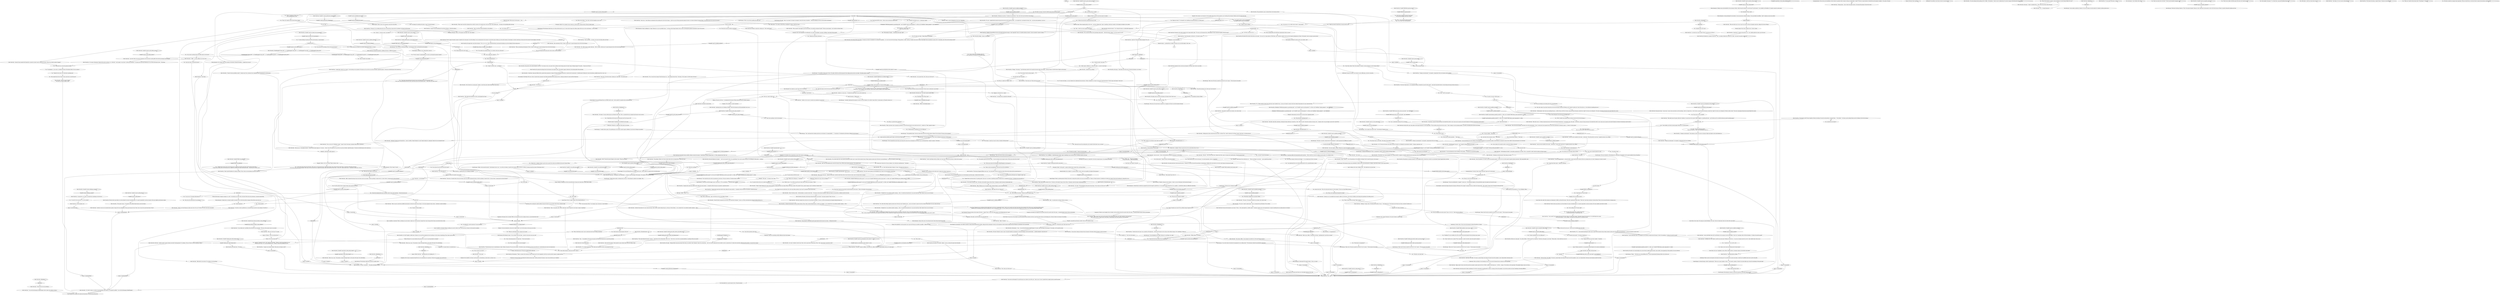 # PAWNSHOP / ROY
# You talk to Roy, the pawnbroker, about items you'd like to sell, your missing side arm, his drug habit, the People's Pile, and/or the traffic menace.
# ==================================================
digraph G {
	  0 [label="START"];
	  1 [label="input"];
	  2 [label="Electrochemistry: Yeah... you gotta get in on those vortices, my man."];
	  3 [label="You: \"Not very. I need to funk it up.\""];
	  4 [label="Jump to: [finalizethething]"];
	  5 [label="Kim Kitsuragi: The lieutenant whistles a long, quivering note..."];
	  6 [label="Kim Kitsuragi: The lieutenant watches you take the transceiver with barely disguised envy."];
	  7 [label="kim transceiver hub"];
	  8 [label="Bird's Nest Roy: Variable[\"reputation.kim\"] > 1"];
	  9 [label="Variable[\"reputation.kim\"] > 1", shape=diamond];
	  10 [label="!(Variable[\"reputation.kim\"] > 1)", shape=diamond];
	  11 [label="Bird's Nest Roy: \"We're glad to hear it.\" He smiles as the reflected light dances across his lenses."];
	  12 [label="Composure: He hides his struggle well, just like he does the scarred walls of his shop -- concealed behind stacks of dusty merchandise."];
	  13 [label="You: It's still a physical asset, though. Doesn't that count for anything?"];
	  14 [label="Bird's Nest Roy: \"No... Being cooped up alone most of the day wasn't healthy for me -- just my own head to consort with. But a friend of mine knew of a way to deal with that.\""];
	  15 [label="You: \"I think I've tried it once -- and liked it.\""];
	  16 [label="You: \"Hey, those visuals you've got here would look great in the church.\" (Point at the lights in the pawnshop.)"];
	  17 [label="You: \"That's all I wanted to know about the pin, thanks.\""];
	  18 [label="Bird's Nest Roy: IsTaskActive(\"TASK.take_spinners_to_pawnshop_done\")  and  Variable[\"canal.roy_sold_spinners\"] == false  and  CheckItem(\"radiant_spinners\")  and  IsKimHere()"];
	  19 [label="IsTaskActive(\"TASK.take_spinners_to_pawnshop_done\")  and  Variable[\"canal.roy_sold_spinners\"] == false  and  CheckItem(\"radiant_spinners\")  and  IsKimHere()", shape=diamond];
	  20 [label="!(IsTaskActive(\"TASK.take_spinners_to_pawnshop_done\")  and  Variable[\"canal.roy_sold_spinners\"] == false  and  CheckItem(\"radiant_spinners\")  and  IsKimHere())", shape=diamond];
	  21 [label="Bird's Nest Roy: \"Sure thing.\""];
	  22 [label="Bird's Nest Roy: Variable[\"canal.electro_white_check_clicked\"] >= 2"];
	  23 [label="Variable[\"canal.electro_white_check_clicked\"] >= 2", shape=diamond];
	  24 [label="!(Variable[\"canal.electro_white_check_clicked\"] >= 2)", shape=diamond];
	  25 [label="Electrochemistry: Okay, he definitely *is* high. Whatever it is you've probably done it -- and many other things besides. But you can't cut through the jumble of sensations to get to the answer."];
	  26 [label="You: \"No judgement -- just curious. I probably did loads of Pyrholidon before I lost my memory.\""];
	  27 [label="Bird's Nest Roy: \"No one's, everyone's...\" He sighs and shakes his head."];
	  28 [label="gunhub"];
	  29 [label="Bird's Nest Roy: Variable[\"tc.turn_off_tutorial_node\"]"];
	  30 [label="Variable[\"tc.turn_off_tutorial_node\"]", shape=diamond];
	  31 [label="!(Variable[\"tc.turn_off_tutorial_node\"])", shape=diamond];
	  32 [label="You: \"We can't assign *la responsabilité* if we don't go through the proper channels.\""];
	  33 [label="Jump to: [pilehub]"];
	  34 [label="Bird's Nest Roy: \"I felt within that thunderous crash a soul plunged into chaos.\""];
	  35 [label="Perception (Sight): For a moment, his jaw tenses up, and his gaze is sharp and clear. Then he relaxes again."];
	  36 [label="Bird's Nest Roy: He hesitates. \"I was... I was with the Emergency Relief Brigade. You know, after the People's Pile disaster.\" He coughs, as if to mark his words."];
	  37 [label="Bird's Nest Roy: Variable[\"whirling.garte_debt_window_and_room_down\"]"];
	  38 [label="Variable[\"whirling.garte_debt_window_and_room_down\"]", shape=diamond];
	  39 [label="!(Variable[\"whirling.garte_debt_window_and_room_down\"])", shape=diamond];
	  40 [label="Suggestion: Just explain why you need this so much. He's bound to understand."];
	  41 [label="Jump to: [Bird's Nest Roy: \"\"Anything else you're thinking of s...\"]"];
	  42 [label="Kim Kitsuragi: \"Who are your customers usually?\""];
	  43 [label="Bird's Nest Roy: \"It keeps me entertained,\" he responds, unimpressed with your business-school snobbery."];
	  44 [label="Bird's Nest Roy: Variable[\"canal.roy_sell_clothes_armour\"]"];
	  45 [label="Variable[\"canal.roy_sell_clothes_armour\"]", shape=diamond];
	  46 [label="!(Variable[\"canal.roy_sell_clothes_armour\"])", shape=diamond];
	  47 [label="You: \"I've been thinking of quitting the RCM and becoming a cryptozoologist.\""];
	  48 [label="Inland Empire: There's more to his animosity toward the Union Boss."];
	  49 [label="You: \"I heard the forewoman before Evrart disappeared.\""];
	  50 [label="You: [Leave.]"];
	  51 [label="Rhetoric: The rest is for him -- to compensate for the pain of being separated from his radiant spinners."];
	  52 [label="Bird's Nest Roy: \"You're quite invested in this.\" He looks at the bundle of tape in front of him. It shimmers under the shop's dazzling light show."];
	  53 [label="Bird's Nest Roy: \"A Kristallsprach Model 9. Gottwaldian engineering at its finest. This is a specialist's model, ideal for picking up foreign signals...\""];
	  54 [label="You: \"Thanks, Roy, this is just what I needed.\" (Conclude.)"];
	  55 [label="Bird's Nest Roy: \"Something like that, officer.\""];
	  56 [label="Conceptualization: Turn it into an art installation. Invite viewers to question what it means to bring an outside light, *inside*? We have so many barriers to break down and concepts to explore... for a price, of course."];
	  57 [label="Suggestion: He seems down on himself. Offer a bit of positivity and you might put him in a more benevolent mood."];
	  58 [label="Bird's Nest Roy: \"If you say so...\""];
	  59 [label="You: \"3.30? But I sold it for 3.20...\""];
	  60 [label="You: \"Actually, that's all I've got.\""];
	  61 [label="Kim Kitsuragi: \"Maybe Claire really is tracking down your gun.\" The lieutenant's eyebrows rise slightly. \"Hm...\""];
	  62 [label="Bird's Nest Roy: \"I was with the Emergency Relief Brigade. Had to take it for radiation sickness.\""];
	  63 [label="Bird's Nest Roy: IsKimHere()"];
	  64 [label="IsKimHere()", shape=diamond];
	  65 [label="!(IsKimHere())", shape=diamond];
	  66 [label="You: \"Maybe she's a vigilante. Wants to prove she can do our jobs better than we can.\""];
	  67 [label="Bird's Nest Roy: \"Sure, man.\""];
	  68 [label="Bird's Nest Roy: \"I just don't like it very much. Movement on the road never really gelled well with the movement of my thoughts.\""];
	  69 [label="Bird's Nest Roy: \"I'm not purchasing any more clothing at the moment...\" He looks you up and down quickly."];
	  70 [label="Bird's Nest Roy: Suddenly, his gaze fixes on your tie. He steps back from the glass. \"And *especially* that tie. It swallows photons around it. I have no need for *necrotic* objects.\""];
	  71 [label="You: \"Think you could help me get a corpse out of a tree?\""];
	  72 [label="Jump to: [salehub]"];
	  73 [label="You: What is a particle decay generator?"];
	  74 [label="Bird's Nest Roy: \"Another time, perhaps.\""];
	  75 [label="Bird's Nest Roy: His loosens up. \"I'm not offended, officer.\""];
	  76 [label="Encyclopedia: Needless to say: things didn't work out."];
	  77 [label="Bird's Nest Roy: Roy takes the hubcaps from the lieutenant and inspects them. The spinners appear iridescent in the dancing light of his pawnshop."];
	  78 [label="Kim Kitsuragi: \"No one was defrauded or *jumped*, I assure you,\" the lieutenant explains as the pawnbroker opens the register and counts the cash."];
	  79 [label="Bird's Nest Roy: \"No, just -- people like that make everyone else see the world somewhat askew... at an angle that is convenient for them. Now -- you have more questions, or are we...\""];
	  80 [label="You: \"You're calling this *politics*?\""];
	  81 [label="Bird's Nest Roy: \"Perhaps.\" He shrugs. \"I just like being awake for the transition between night and morning -- bearing witness to the first hints of light on the horizon.\""];
	  82 [label="Bird's Nest Roy: \"It's not often that I see officers from the RCM in my pawnshop.\" The man at the counter turns to you slowly."];
	  83 [label="Bird's Nest Roy: \"I see you were wounded in the recent... altercation,\" he says with a grave nod. \"A speedy recovery to you, officer.\""];
	  84 [label="Bird's Nest Roy: \"Hello hello! Let me know if I can help you with anything.\""];
	  85 [label="You: \"I have hobbies. Just like all normal people. Because I'm a normal person.\""];
	  86 [label="You: \"That sounds so cool.\""];
	  87 [label="Untitled hub (10)"];
	  88 [label="Kim Kitsuragi: \"Please...\" He throws you a long-suffering look. \"No more experimental listening while we're on this case.\""];
	  89 [label="Logic: Sea birds, most likely. Gulls and such."];
	  90 [label="flashlight hub"];
	  91 [label="Untitled hub"];
	  92 [label="You: \"Actually, no -- I don't have the money.\""];
	  93 [label="Drama: He doesn't know anything."];
	  94 [label="Half Light: No one likes to see what you have to see every day."];
	  95 [label="Jump to: [investigationhub]"];
	  96 [label="Tutorial Agent: You can sell things from your ITEMS tab for cash -- but be careful: You might wish you had them later."];
	  97 [label="Perception (Sight): On the patch -- gamma radiation lines crossed with a red drop of blood."];
	  98 [label="Bird's Nest Roy: \"Of course.\""];
	  99 [label="Kim Kitsuragi: \"Of course, you need a certain level of *discernment* to really appreciate the difference in quality.\""];
	  100 [label="Bird's Nest Roy: \"No... I soon started searching for other ways to cope with the mental trauma. Being cooped up alone most of the day was exacerbating it -- just my own head to consort with.\""];
	  101 [label="answer hub"];
	  102 [label="Kim Kitsuragi: He sighs. \"Yeah, it's not good. I do hope we manage to clean this mess up somehow -- while also keeping our focus on the murder investigation.\""];
	  103 [label="You: \"I have other business to take care of now.\" [Leave.]"];
	  104 [label="Jump to: [roymainhub]"];
	  105 [label="Bird's Nest Roy: He hesitates. \"There's a reason why everyone's tried to forget any of it ever happened, and why no one has tried to repair or replace the Pile.\""];
	  106 [label="Bird's Nest Roy: \"You were adamant about getting rid of it, officer.\" He hesitates. \"Said you were *undeserving* of a service weapon of the Revachol Citizens Militia.\""];
	  107 [label="Bird's Nest Roy: \"And I don't like keeping guns around the shop for long. Off-the-charts photon emissions. The unhealthy kind.\""];
	  108 [label="You: \"What if she intends to commit a crime and blame it on the Citizens Militia? On *me*?\""];
	  109 [label="Composure: He steps further back behind the bullet-resistant glass, visibly perturbed. He doesn't want to be involved in any *incidents*."];
	  110 [label="Bird's Nest Roy: \"So much disappointment -- and early deaths, cancer mostly. And we knew all that was coming even as we were *cleaning up* as best we could.\""];
	  111 [label="Jump to: [roymainhub]"];
	  112 [label="Bird's Nest Roy: \"Yeah, it was pretty wild. I didn't really know what to make of it, but I know it meant *something*.\""];
	  113 [label="Jump to: [kim transceiver hub]"];
	  114 [label="pilehub"];
	  115 [label="Bird's Nest Roy: \"Here you go, man.\" He presents a large cap-shaped object on the palm of his hand. Very odd-looking..."];
	  116 [label="You: \"Thanks, man.\" (Take the pyrholidon.)\n\"I'll take it this time.\" (Take the pyrholidon.)"];
	  117 [label="You: \"I can understand how you would mistake Jacob Irw for a powerful electric vortex.\""];
	  118 [label="Bird's Nest Roy: \"An *end* implies a stable state, whereas we can see from experience that everything is in fact always transforming. Thus, there can be no end.\""];
	  119 [label="Bird's Nest Roy: \"They weren't the most... pleasant interactions. Small-town Big Wigs always want everyone to play a part in the play they're staging.\""];
	  120 [label="Conceptualization: You know, these visuals would look *super cool* in the church."];
	  121 [label="Jump to: [roymainhub]"];
	  122 [label="Bird's Nest Roy: \"All kinds of people come through here... Locals, travellers. People looking for a deal. People looking for a keepsake. People who are terminally bored.\""];
	  123 [label="Bird's Nest Roy: The light swirls in his face and glasses. He doesn't know what to say."];
	  124 [label="Bird's Nest Roy: \"More than sure. What else have you got?\""];
	  125 [label="You: \"Do you have any recordings of the Col Do Ma Ma Daqua?\""];
	  126 [label="You: \"Well, I wouldn't have guessed that you know what the Col Do Ma Ma Daqua is.\""];
	  127 [label="Bird's Nest Roy: He purses his lips. \"I'm not sure. I wasn't even sure about our old recordings, which I no longer have... But I do have a tape with some ultrasonic sounds that *might* be what you're looking for. Would you like to hear?\" He starts rummaging through some tapes behind the counter."];
	  128 [label="You: \"You're not telling me everything about the current Big Wig.\""];
	  129 [label="You: \"I haven't -- but don't worry, I can take it.\""];
	  130 [label="Esprit de Corps: This has got to be the most.... wow..."];
	  131 [label="You: \"I'm looking for a radio transceiver. You got anything?\""];
	  132 [label="You: \"Sounds a bit like overkill.\""];
	  133 [label="Savoir Faire: Expensive isn't everything. Bet this light doesn't even have a recognisable *brand*. And you can't exactly strut down the street and turn heads with it like you can a new Perseus Black number.\nExpensive isn't everything. And we know that light isn't even a recognisable *brand*. You can't exactly strut down the street and turn heads with it like you can a new Perseus Black number, either."];
	  134 [label="Bird's Nest Roy: \"No can do. I need to make money -- this is a business first and foremost. Not a charity.\""];
	  135 [label="Jump to: [stocks hub]"];
	  136 [label="You: \"That doesn't explain how you got into *debt*...\""];
	  137 [label="Bird's Nest Roy: \"For a little while. But I soon started searching for other ways to cope with the mental trauma. Being cooped up alone most of the day was exacerbating it... just my own head to consort with.\""];
	  138 [label="You: \"Worthless? It's not worthless, Roy. This could be the next big thing for the local dance music scene.\""];
	  139 [label="You: \"Do you know that old church down the coast?\""];
	  140 [label="You: \"I'm sorry. I'm sorry I sold my gun.\""];
	  141 [label="Bird's Nest Roy: \"You... uhh...\""];
	  142 [label="roymainhub"];
	  143 [label="You: \"It must have been tough -- radioactive clean-up.\""];
	  144 [label="You: \"Whose fault was it that the generator failed?\""];
	  145 [label="Jump to: [peoplespilehub]"];
	  146 [label="Jump to: [gunhub]"];
	  147 [label="fakecophub2"];
	  148 [label="trafficsuspecthub"];
	  149 [label="investigationhub"];
	  150 [label="Kim Kitsuragi: \"I certainly understand the impulse, but this is our job, detective. Our whole *raison d'être*. At some point, we'll need to return to it.\""];
	  151 [label="Bird's Nest Roy: IsKimHere()"];
	  152 [label="IsKimHere()", shape=diamond];
	  153 [label="!(IsKimHere())", shape=diamond];
	  154 [label="Encyclopedia: Construction began during the Commune of Revachol. The *people* continued work on it after the Commune fell -- they wanted a cheap source of energy for Revachol West."];
	  155 [label="Bird's Nest Roy: \"Of course. I meant no offense. 200 reál for you, officer. Delightful doing business with you. Do come again.\""];
	  156 [label="Untitled hub (04)"];
	  157 [label="Bird's Nest Roy: \"He tried. Wanted to come to some *mutually beneficial arrangement* around my dealings with the dockworkers... I politely declined to *hear him out*.\""];
	  158 [label="Bird's Nest Roy: \"Had to take Pyrholidon for radiation sickness. That's what you were hinting at just now, wasn't it?\""];
	  159 [label="Bird's Nest Roy: \"Is it any good? The music, I mean.\""];
	  160 [label="Bird's Nest Roy: Variable[\"TASK.find_egg_beat_done\"]"];
	  161 [label="Variable[\"TASK.find_egg_beat_done\"]", shape=diamond];
	  162 [label="!(Variable[\"TASK.find_egg_beat_done\"])", shape=diamond];
	  163 [label="Bird's Nest Roy: \"Yeah. My pleasure. I do what I can for true passion projects... Just try not to use this tape for negative photon emissions. Take responsibility, okay.\""];
	  164 [label="Bird's Nest Roy: Variable[\"canal.roy_night_greeting_done\"]"];
	  165 [label="Variable[\"canal.roy_night_greeting_done\"]", shape=diamond];
	  166 [label="!(Variable[\"canal.roy_night_greeting_done\"])", shape=diamond];
	  167 [label="You: \"Sorry, I feel like I'm interrupting you.\""];
	  168 [label="Bird's Nest Roy: \"Now, what can I do for you?\""];
	  169 [label="Jump to: [roymainhub]"];
	  170 [label="Endurance: That's an illusion. Your breathing is just as it was and will remain that way unless you start panicking."];
	  171 [label="Perception (Hearing): That's it! The signal in the noise! The \"thin whisper\"..."];
	  172 [label="Jump to: [roymainhub]"];
	  173 [label="Bird's Nest Roy: Variable[\"canal.roy_inland_evrart_perception\"]"];
	  174 [label="Variable[\"canal.roy_inland_evrart_perception\"]", shape=diamond];
	  175 [label="!(Variable[\"canal.roy_inland_evrart_perception\"])", shape=diamond];
	  176 [label="CheckEquipped(\"flashlight\")"];
	  177 [label="CheckEquipped(\"flashlight\")", shape=diamond];
	  178 [label="!(CheckEquipped(\"flashlight\"))", shape=diamond];
	  179 [label="You: \"Textbook narcomaniac behaviour.\""];
	  180 [label="Electrochemistry: Entertained? He might be high -- if he is, on what?"];
	  181 [label="Empathy: A guarded man like him wouldn't tell you if you asked out loud."];
	  182 [label="Jump to: [roymainhub]"];
	  183 [label="Pain Threshold: The pain written in the creases of his face... sheesh! This is a man who's been trying to catch falling knives for *years*."];
	  184 [label="You: Good point. I won't bother with it then."];
	  185 [label="Savoir Faire: Let's not *completely* write it off yet. Perhaps there's a business venture to be had here. Any ideas?"];
	  186 [label="Bird's Nest Roy: \"Nothing else in here carries that much value, I'm afraid. Plus, I need to make sure I still earn *some* actual cash -- for food and such.\""];
	  187 [label="Jump to: [stocks hub]"];
	  188 [label="You: \"This debt -- is it the drugs?\""];
	  189 [label="You: \"Sounds like you'll just get into debt again even if you do pay it off...\""];
	  190 [label="Bird's Nest Roy: \"But that's enough of my sob story. Let's get back to business,\" he says, as if this conversation has changed nothing between you."];
	  191 [label="You: \"Great! Could you do it, please? This is important, I need to be able to play this tape for someone.\""];
	  192 [label="Bird's Nest Roy: \"Huh?\" He slowly taps his fingers on the counter. \"What do you mean?\""];
	  193 [label="Bird's Nest Roy: \"So, what do you want to know? Price? I can give you 3.20 for it.\""];
	  194 [label="Bird's Nest Roy: The pawnbroker's gaze is already fixed on the dancing colours."];
	  195 [label="You: \"Thanks for the review. Let's talk about something else.\""];
	  196 [label="Bird's Nest Roy: \"I've *had* to take it, you know, since the People's Pile clean-up,\" he responds carefully. \"I was with the Emergency Relief Brigade.\""];
	  197 [label="peoplespilehub"];
	  198 [label="You: \"Any idea where I can find this buyer?\""];
	  199 [label="You: \"Wait, why don't you drive?\""];
	  200 [label="Kim Kitsuragi: \"But now you've got what you came for, so I suppose we'll have to see this business through.\""];
	  201 [label="Bird's Nest Roy: \"You were very distraught. You said the gun was a threat to your life, and... that you can't *trust* yourself with it tonight. And you need the money.\""];
	  202 [label="Bird's Nest Roy: IsKimHere()"];
	  203 [label="IsKimHere()", shape=diamond];
	  204 [label="!(IsKimHere())", shape=diamond];
	  205 [label="Kim Kitsuragi: \"Thank you.\" He takes the cash, then turns to you."];
	  206 [label="hubhubuhub"];
	  207 [label="You: \"Hey, do you know how to fix this?\" (Show him the bundle of magnetic tape.)"];
	  208 [label="Bird's Nest Roy: He looks at the bronze-coloured bundle in your hand. \"You mean re-spool it? Yeah, I do, but...\""];
	  209 [label="Bird's Nest Roy: \"A sanctuary filled with hand-picked positive photons... There would be no room for sadness in such a place. It's a brilliant vision...\""];
	  210 [label="You: \"I'll check my pockets.\" (Access your pawn menu.)"];
	  211 [label="You: \"It's cool that you're still open. Big city vibes.\""];
	  212 [label="Bird's Nest Roy: \"Oh, no, not at all.\" He flashes a smile. \"I guess I haven't had many customers lately, RCM or otherwise.\""];
	  213 [label="Bird's Nest Roy: \"As you can see... I have a wide selection of goods for everyone to choose from.\""];
	  214 [label="You: \"I have some armour...\"\n\"Are you sure you don't want to buy some armour?\""];
	  215 [label="Bird's Nest Roy: \"Oh, I didn't mean to imply otherwise... Well, it's been a while since I've gone hunting for the Col Do Ma Ma Daqua myself...\""];
	  216 [label="Untitled hub (09)"];
	  217 [label="You: \"Can I listen to it?\""];
	  218 [label="Bird's Nest Roy: Variable[\"tc.claire_predecessor_disappeared\"]"];
	  219 [label="Variable[\"tc.claire_predecessor_disappeared\"]", shape=diamond];
	  220 [label="!(Variable[\"tc.claire_predecessor_disappeared\"])", shape=diamond];
	  221 [label="Empathy: So much bitterness."];
	  222 [label="Untitled hub (02)"];
	  223 [label="Bird's Nest Roy: Variable[\"canal.roy_encyc_pile\"]"];
	  224 [label="Variable[\"canal.roy_encyc_pile\"]", shape=diamond];
	  225 [label="!(Variable[\"canal.roy_encyc_pile\"])", shape=diamond];
	  226 [label="Jump to: [investigationhub]"];
	  227 [label="You: \"Do you think we'll actually be able to reach the Coalition with this?\""];
	  228 [label="Kim Kitsuragi: \"Who's to say what's possible and what's not?\""];
	  229 [label="You: \"Do you recognise net worth in here? I have a *lot* of it.\" (Show him the certificate.)"];
	  230 [label="Bird's Nest Roy: Variable[\"canal.roy_empathy_hiding_debt\"]"];
	  231 [label="Variable[\"canal.roy_empathy_hiding_debt\"]", shape=diamond];
	  232 [label="!(Variable[\"canal.roy_empathy_hiding_debt\"])", shape=diamond];
	  233 [label="Electrochemistry: What *doesn't* he do?"];
	  234 [label="You: \"You and me, we could make this all become true. Mankind *needs* this.\""];
	  235 [label="Bird's Nest Roy: \"So I came to Martinaise. People told me don't go there, it's a *shit-hole*. I said: people, we just had a *nuclear pile meltdown*. I'm gonna get as far from Faubourg as I can. Still in the same city, but...\" He shrugs."];
	  236 [label="You: \"But didn't you hear it when the traffic menace drove over your roof?\""];
	  237 [label="You: \"Was the buyer a policeman too?\""];
	  238 [label="fakecophub"];
	  239 [label="You: \"I don't like it either. What if she intends to commit a crime and blame it on the Citizens Militia?\""];
	  240 [label="You: \"Tell me more about this Emergency Relief Brigade you were part of.\""];
	  241 [label="Bird's Nest Roy: \"The end... I don't know about that. Seemed more like a sign of a large-scale transformation. Shook the entire shack.\""];
	  242 [label="You: \"I have a fascinating photo of a corpse here.\" (Show him the photo.)"];
	  243 [label="Bird's Nest Roy: \"It's a logical explanation. I felt within that thunderous crash a soul plunged into chaos.\""];
	  244 [label="Jump to: [investigationhub]"];
	  245 [label="Jump to: [salehub]"];
	  246 [label="Kim Kitsuragi: \"Here's the 70 reál you need for your bill. Do *not* waste it.\" The rest goes in his pocket."];
	  247 [label="Kim Kitsuragi: \"Here's the 130 reál you need for your bill. Do *not* waste it.\" The rest goes in his pocket."];
	  248 [label="Bird's Nest Roy: \"As I said, I refused to talk to him. That's why he came back a second time. That's *also* why he hasn't come back a third.\""];
	  249 [label="You: \"What kind of *arrangement*?\""];
	  250 [label="Bird's Nest Roy: His eyes move from you to the lights dancing on the walls."];
	  251 [label="Bird's Nest Roy: \"It keeps me entertained,\" he responds, unimpressed with your snobbery."];
	  252 [label="Bird's Nest Roy: Variable[\"canal.roy_pilehub_reached\"]"];
	  253 [label="Variable[\"canal.roy_pilehub_reached\"]", shape=diamond];
	  254 [label="!(Variable[\"canal.roy_pilehub_reached\"])", shape=diamond];
	  255 [label="Bird's Nest Roy: He knits his eyebrows, thinking, then says, \"Alright, let's see it.\""];
	  256 [label="Bird's Nest Roy: \"What an interesting development! Well, it's been a while since I've gone hunting for the Col Do Ma Ma Daqua...\""];
	  257 [label="Kim Kitsuragi: \"Put the flashlight away, officer. Having it is a privilege, not a right.\""];
	  258 [label="Bird's Nest Roy: \"There wasn't much the volunteer force could do, however. We wasted years in the river mud. Years getting sick...\" He looks at the spiralling light and stops."];
	  259 [label="Empathy: There's *pity* there too. In case you didn't notice."];
	  260 [label="Logic: A needle in a haystack. There is nothing you can do about it right now. You'll just have to hope Evrart wasn't lying and the Union can track her down in time."];
	  261 [label="Bird's Nest Roy: \"Could be, if you're not concerned about quality of signal. But real audiophiles will pay good money for this. That's why we can't let it go for less than 120 reál.\""];
	  262 [label="Jump to: [roymainhub]"];
	  263 [label="Bird's Nest Roy: \"Owning shares -- that's where the proper trade is. Far beyond the pittance I deal with in here.\""];
	  264 [label="Physical Instrument: Imagine swinging it at a ball -- the distance you'd get! That's the kind of feat that nets sportsmen a corporate sponsorship."];
	  265 [label="You: \"And you won't give me anything else for these shares?\""];
	  266 [label="Bird's Nest Roy: \"Of course. I'd be glad to trade for your shares. Let's stick to that.\""];
	  267 [label="Bird's Nest Roy: Variable[\"canal.roy_pilehub_reached\"]"];
	  268 [label="Variable[\"canal.roy_pilehub_reached\"]", shape=diamond];
	  269 [label="!(Variable[\"canal.roy_pilehub_reached\"])", shape=diamond];
	  270 [label="Bird's Nest Roy: \"Yes and no. It started when I had a bit of extra cash on me after acquiring the shop. Could do anything I wanted with it. So what *does* a young man do in that situation?\""];
	  271 [label="You: \"Man, you've really been through the wringer.\""];
	  272 [label="Bird's Nest Roy: \"Yeah.\" He nods. \"It was. Re-spooling isn't that difficult, although I had to mend the tape in a few places.\""];
	  273 [label="Empathy: There's a 'but', isn't there? There's always a 'but'."];
	  274 [label="Rhetoric: There's no way to turn this around, I'm afraid."];
	  275 [label="Bird's Nest Roy: \"A pin from '31 ought to be priced at 3.10 -- but I added another ten cents, just to be nice.\""];
	  276 [label="Bird's Nest Roy: IsKimHere()"];
	  277 [label="IsKimHere()", shape=diamond];
	  278 [label="!(IsKimHere())", shape=diamond];
	  279 [label="You: \"How did you end up running a pawnshop?\""];
	  280 [label="You: \"Chill out, man -- I'm a chill out cop who just wants some of what you're having.\" (Wink.)"];
	  281 [label="Bird's Nest Roy: \"I lived by the river since I was a small boy. The Esperance... didn't have the heart to let it all go to shit without trying to *do* something, to help out.\""];
	  282 [label="Kim Kitsuragi: \"That sure narrows down our list of suspects.\""];
	  283 [label="You: \"I don't have anything to sell at the moment.\""];
	  284 [label="Bird's Nest Roy: Variable[\"tc.turn_off_tutorial_node\"]"];
	  285 [label="Variable[\"tc.turn_off_tutorial_node\"]", shape=diamond];
	  286 [label="!(Variable[\"tc.turn_off_tutorial_node\"])", shape=diamond];
	  287 [label="Kim Kitsuragi: \"But here's the thing, detective. *We're* the proper channels. Doing our work, right here on the ground, is how we'll solve this case. There's no need to bring the Coalition into this.\""];
	  288 [label="omissionhub"];
	  289 [label="Bird's Nest Roy: The light swirls in his face and glasses. He doesn't know what to say either."];
	  290 [label="Bird's Nest Roy: \"What should I have *for* it?\""];
	  291 [label="Bird's Nest Roy: Variable[\"whirling.garte_debt_drinks_down\"]"];
	  292 [label="Variable[\"whirling.garte_debt_drinks_down\"]", shape=diamond];
	  293 [label="!(Variable[\"whirling.garte_debt_drinks_down\"])", shape=diamond];
	  294 [label="Bird's Nest Roy: He slowly finishes his thought: \"...but I'm not some Mr. Fixit, I'm a pawnbroker. If you want to pawn the tape, sure. Although it looks pretty... worthless.\""];
	  295 [label="You: \"Wait, but you tinker with film tapes all the time. Isn't that the same?\""];
	  296 [label="Bird's Nest Roy: \"No, it's different... those film tapes actually *mean* something to me, but this is just a worthless bundle of old tape.\""];
	  297 [label="Bird's Nest Roy: \"Sure...\" he mumbles as his eyes once again start following the light show around the pawnshop."];
	  298 [label="dawnhub"];
	  299 [label="You: \"Well, someone has to.\""];
	  300 [label="Bird's Nest Roy: \"In its purest form. Now, what can I do for you?\""];
	  301 [label="sellarmourhub"];
	  302 [label="Bird's Nest Roy: Variable[\"canal.roy_sell_clothes_armour\"]"];
	  303 [label="Variable[\"canal.roy_sell_clothes_armour\"]", shape=diamond];
	  304 [label="!(Variable[\"canal.roy_sell_clothes_armour\"])", shape=diamond];
	  305 [label="Jump to: [salehub]"];
	  306 [label="You: \"Spin that bird song!\""];
	  307 [label="Bird's Nest Roy: \"A tape? We have boomboxes for sale that will play it. Check the shelves.\""];
	  308 [label="Bird's Nest Roy: Variable[\"canal.boombox_mainhub_reached\"] == false  and  Variable[\"TASK.listen_to_merc_tape_done\"] == false"];
	  309 [label="Variable[\"canal.boombox_mainhub_reached\"] == false  and  Variable[\"TASK.listen_to_merc_tape_done\"] == false", shape=diamond];
	  310 [label="!(Variable[\"canal.boombox_mainhub_reached\"] == false  and  Variable[\"TASK.listen_to_merc_tape_done\"] == false)", shape=diamond];
	  312 [label="Rhetoric: He won't be your narc -- but he won't be thrilled about this either."];
	  313 [label="radioreactionhub"];
	  314 [label="stocks hub"];
	  315 [label="Bird's Nest Roy: He studies the pin carefully, rolling it around in his palm. \"Saint-Batiste Summer Dinghy Races '31. What a pleasant time *that* was.\""];
	  316 [label="Bird's Nest Roy: \"Have you tried it before?\"\n\"You said you've done it before, yeah?\""];
	  317 [label="Bird's Nest Roy: \"Maybe. Shady looking guys came in here yesterday, looking like they'd just taken off their Wild Pines overalls. They asked if I have a police weapon to sell. I told them I already sold it.\""];
	  318 [label="Bird's Nest Roy: He frowns. \"Pyrholidon is just something I... you know, since the People's Pile disaster.\" He coughs, as if to mark his words."];
	  319 [label="salehub"];
	  320 [label="Kim Kitsuragi: \"It's possible in these parts of town. We ought to find her and discourage her from taking justice into her own hands.\" He looks around, worried."];
	  321 [label="You: \"The People's Pile? What's that?\""];
	  322 [label="You: \"What was I like?\""];
	  323 [label="Jump to: [gunhub]"];
	  324 [label="Jump to: [peoplespilehub]"];
	  325 [label="Suggestion: It's almost like he's worried for you."];
	  326 [label="Electrochemistry: Yes, darling, that's the Coalition Government ordained Pyrholidon -- straight into your gut!"];
	  327 [label="You: (Point at his clothes.) \"Say, what's with the triangles on your vest?\""];
	  328 [label="You: \"I'd like to buy back the commemorative pin I sold.\""];
	  329 [label="Half Light: Poor apes on a stupid ball, with never enough money to do anything remarkable."];
	  330 [label="You: (Nod.) \"Quite the collection indeed.\"\n\"Quite the collection. I *may* have something to add to it...\""];
	  331 [label="You: \"Get to the point. Do you have any recordings now?\""];
	  332 [label="Bird's Nest Roy: \"This was before... you know. Lost touch with them after all of that.\""];
	  333 [label="Bird's Nest Roy: \"Unfortunately, I don't have any recordings from my... old life. None at all! But I do have a tape with some ultrasonic sounds that *might* be what you're looking for.\" He starts rummaging through some tapes behind the counter."];
	  334 [label="Bird's Nest Roy: He looks at you oddly. \"Alright,\" he says, putting the tapes back reluctantly."];
	  335 [label="Bird's Nest Roy: \"Gulls and skuas. But shhhh.\" He raises a pointer finger and inclines his head toward the speakers. A new, very high-pitched, shivering sound emerges amidst the others."];
	  336 [label="Bird's Nest Roy: \"And skuas. But shhhh.\" He raises a pointer finger and inclines his head toward the speakers. A new, high-pitched, shivering sound."];
	  337 [label="Bird's Nest Roy: \"I do appreciate it.\""];
	  338 [label="You: \"No, this is my thing.\" (Keep holding the flashlight.)"];
	  339 [label="Jump to: [peoplespilehub]"];
	  340 [label="postreactionhub"];
	  341 [label="Electrochemistry: Shades here is certainly junked up enough to fit in with the big dicks swinging wild and free across the river."];
	  342 [label="Interfacing: There's much to be learned in this kind of rewiring job. You could steal its secrets and make a whole line of modified street tech to sell to the public."];
	  343 [label="Suggestion: That didn't work? He must have sunk pretty low."];
	  344 [label="You: \"How did you get into debt?\""];
	  345 [label="Bird's Nest Roy: \"Yeah. It's surprising how haggard years and years of stress can make you. But that's why it's one of the biggest killers in the world, I guess.\"\n\"Yeah. I always thought it would be the toxic exposure that killed me. Never realised how haggard years and years of stress can make you. But that's why it's one of the biggest killers in the world, I guess.\""];
	  346 [label="Empathy: And now he needs it just to exist..."];
	  347 [label="Bird's Nest Roy: Variable[\"TASK.visit_nightclub\"]"];
	  348 [label="Variable[\"TASK.visit_nightclub\"]", shape=diamond];
	  349 [label="!(Variable[\"TASK.visit_nightclub\"])", shape=diamond];
	  350 [label="Bird's Nest Roy: \"Here you go, officer.\" He hands you the pin. \"Anything else I can do for you today?\""];
	  351 [label="Bird's Nest Roy: Variable[\"canal.roy_intro_done\"]"];
	  352 [label="Variable[\"canal.roy_intro_done\"]", shape=diamond];
	  353 [label="!(Variable[\"canal.roy_intro_done\"])", shape=diamond];
	  354 [label="You: \"Thank you for telling me.\" (Conclude.)"];
	  355 [label="Kim Kitsuragi: \"You've surprised me more than once during the course of our investigation, but I have to say it still seems like a *remote* scenario.\" He shrugs."];
	  356 [label="You: \"I think I just need a break from our main case for a bit.\""];
	  357 [label="Bird's Nest Roy: \"Fifteen reál.\""];
	  358 [label="Bird's Nest Roy: He marvels at the cobalt shimmer, and nods: \"Yes, these are very, very good. Did you defraud some foreign prince for them? Jump a Mesque banger? No matter... I'll give you 200 reál.\""];
	  359 [label="You: \"Well, thanks for the help.\" (Proceed; take the repaired tape.)"];
	  360 [label="Bird's Nest Roy: Variable[\"canal.roy_comp_intro1\"]"];
	  361 [label="Variable[\"canal.roy_comp_intro1\"]", shape=diamond];
	  362 [label="!(Variable[\"canal.roy_comp_intro1\"])", shape=diamond];
	  363 [label="Kim Kitsuragi: \"Do we really have time for this?\" the lieutenant whispers to you."];
	  364 [label="Inland Empire: There's a growing sense of dread: the sound is coming from inside you but also surrounding you. It feels as though someone is standing just outside your range of vision and watching you, doing this to you..."];
	  365 [label="Half Light: Not good, not good, you're about to start suffocating, you have to stop this..."];
	  366 [label="You: \"I'm looking for something that plays a tape. For police business.\""];
	  367 [label="Bird's Nest Roy: \"Officer, the flashlight please.\""];
	  368 [label="Bird's Nest Roy: \"If you don't mind, please put the flashlight away. Some of us have photonic sensitivities.\""];
	  369 [label="You: \"I'm gonna shop around a bit. I might be back later.\"\n\"I'm gonna pass after all. Thanks again, Roy.\""];
	  370 [label="Bird's Nest Roy: \"Right.\" He nods."];
	  371 [label="Bird's Nest Roy: Variable[\"canal.roy_debt_known\"]"];
	  372 [label="Variable[\"canal.roy_debt_known\"]", shape=diamond];
	  373 [label="!(Variable[\"canal.roy_debt_known\"])", shape=diamond];
	  374 [label="Savoir Faire: It's up to you. If you think it's got ROI potential then go ahead. Just bear in mind that these shares are developing into a fortune without you having to do anything."];
	  375 [label="You: \"That must have taken its toll on you.\""];
	  376 [label="Bird's Nest Roy: Variable[\"canal.roy_pilehub_reached\"]"];
	  377 [label="Variable[\"canal.roy_pilehub_reached\"]", shape=diamond];
	  378 [label="!(Variable[\"canal.roy_pilehub_reached\"])", shape=diamond];
	  379 [label="Bird's Nest Roy: \"It helped but it was another monthly outgoing... still is. It would have been fine but I was naive back then. Didn't think I'd ever run out of money...\""];
	  380 [label="Bird's Nest Roy: \"A friend of mine knew of a way to deal with that. That's when I started riding the pyro, as they say. It helped -- a lot, actually. But it was another monthly outgoing... still is.\""];
	  381 [label="Jump to: [stocks hub]"];
	  382 [label="Bird's Nest Roy: He thinks for a moment, then nods. \"Sure, I can keep it behind the counter for a week -- but only if you pawn it right now.\""];
	  383 [label="pin hub"];
	  384 [label="Bird's Nest Roy: \"Someone else came here earlier today asking the same question -- I promptly sold her the gun you pawned a couple days back.\""];
	  385 [label="Bird's Nest Roy: \"They went their way. It was a trip, but you know. All sorts of people come here, asking for all sorts of things.\""];
	  386 [label="You: \"Is it just me, or is it really warm in here?\" (Look around.)"];
	  387 [label="You: (Get straight to the point.) \"So, where does a man get Pyrholidon these days?\""];
	  388 [label="Bird's Nest Roy: He takes a step back, studying you. \"How would I know?\""];
	  389 [label="You: \"It's pretty obvious that you're under the influence, sir.\""];
	  390 [label="Bird's Nest Roy: He shrugs. \"I like theory more than story. Outward movement, not vortices.\""];
	  391 [label="You: \"At least now I know how I lost my sidearm. Let's talk about something else.\" (Conclude.)"];
	  392 [label="You: \"She must be one of my adoring fans. Just wanted to feel closer to me, you know.\""];
	  393 [label="Kim Kitsuragi: \"Let me make a prediction, detective. You are not going to see the inside of a Coalition warship anytime soon.\""];
	  394 [label="Kim Kitsuragi: The lieutenant looks from you to Roy and then back to you. It's clear that he hopes this tableau might still turn out to be a bad dream -- it's not, though."];
	  395 [label="You: \"I didn't mean to offend you.\" (Drop the subject -- you don't want drugs.)"];
	  396 [label="Bird's Nest Roy: \"Every day?\" He tilts his head, studying you, then nods. \"You look the part.\""];
	  397 [label="Empathy: 'This mess' -- he means *your* mess."];
	  398 [label="Bird's Nest Roy: \"But I bowed out at some point. I prefer to watch from afar while the Big Wigs come and go.\""];
	  399 [label="You: Buy the pin."];
	  400 [label="You: \"You do know that it's not really a 'fine night'? The weather is terrible.\""];
	  401 [label="You: \"Early bird gets the worm, huh?\""];
	  402 [label="You: \"Who are your customers usually?\""];
	  403 [label="Bird's Nest Roy: Variable[\"plaza.tribunal_shoulder_wound_suffered\"]"];
	  404 [label="Variable[\"plaza.tribunal_shoulder_wound_suffered\"]", shape=diamond];
	  405 [label="!(Variable[\"plaza.tribunal_shoulder_wound_suffered\"])", shape=diamond];
	  406 [label="Bird's Nest Roy: \"Besides, this gear costs a fortune -- there's no one in Martinaise with that kind of money.\""];
	  407 [label="Bird's Nest Roy: He nods to you reassuringly just as more diverse, higher-pitched sounds, some random, some appearing to form patterns, hit your eardrums."];
	  408 [label="Bird's Nest Roy: \"Yeah, we still have those boomboxes on the shelves.\""];
	  409 [label="Jump to: [peoplespilehub]"];
	  410 [label="Rhetoric: You have absolutely no idea what *aphotic paths* are, but the tattoos on the man are not that."];
	  411 [label="Logic: A needle in a haystack. There is nothing you can do it about it now. You'll just have to hope you luck upon her somehow."];
	  412 [label="Bird's Nest Roy: \"A transceiver, is it? Yeah, we should have something to do the trick...\""];
	  413 [label="Interfacing: In other words, it'll put even the lieutenant's beloved DynaWave to shame."];
	  414 [label="You: \"Sounds perfect!\""];
	  415 [label="You: \"What's wrong with your shop? I like it in here.\""];
	  416 [label="Bird's Nest Roy: Variable[\"canal.roy_electro_white_check\"]"];
	  417 [label="Variable[\"canal.roy_electro_white_check\"]", shape=diamond];
	  418 [label="!(Variable[\"canal.roy_electro_white_check\"])", shape=diamond];
	  419 [label="Savoir Faire: Sure it does. Not saying you should definitely *not* get it. But let's think about what to do with it first. Any ideas?"];
	  420 [label="You: \"I met some young enthusiasts down the coast. And they play this weird neo-disco music...\"\n\"I met some young enthusiasts down the coast. And they play this weird dance music... which they call *anodic music*.\" "];
	  421 [label="You: (Look at the clock.) \"Wait, this took more than just 'a few moments'. That was at least fifteen minutes!\""];
	  422 [label="You: \"3.20? Hey, that's a rip-off!\""];
	  423 [label="You: \"Have people from Evrart Claire's Union come here to track that gun?\""];
	  424 [label="Bird's Nest Roy: \"Sure, man.\""];
	  425 [label="Bird's Nest Roy: \"Here you go, man.\" He presents a large cap-shaped object on the palm of his hand. Very odd-looking..."];
	  426 [label="Electrochemistry: Nope, still no clue. You obviously haven't been doing enough drugs lately."];
	  427 [label="Bird's Nest Roy: \"The clean-up happened fifteen years ago. I was young then. Later my second aunt died, left me this shack and the assorted junk in it.\""];
	  428 [label="Kim Kitsuragi: \"In that case, she'll be happy to get a visit from us. *If* we can find her...\" He looks around, worried."];
	  429 [label="Jump to: [gunhub]"];
	  430 [label="Bird's Nest Roy: \"My apologies, officer, but I have no idea where she was coming from or where she went.\""];
	  431 [label="You: \"A vortex? Sounds fascinating.\""];
	  432 [label="You: \"I'd like to sell my clothes.\""];
	  433 [label="Bird's Nest Roy: \"I doubt it, but I can try to answer any questions you may have.\""];
	  434 [label="Kim Kitsuragi: \"To be perfectly frank, I have my reservations about this whole antenna scheme. But who knows? We may yet be surprised.\""];
	  435 [label="Bird's Nest Roy: He looks away. \"You weren't quite yourself, officer.\""];
	  436 [label="Bird's Nest Roy: \"No apologies necessary, officer.\""];
	  437 [label="Volition: With Kim here too?! That just sounded really, really bad."];
	  438 [label="Bird's Nest Roy: IsKimHere()"];
	  439 [label="IsKimHere()", shape=diamond];
	  440 [label="!(IsKimHere())", shape=diamond];
	  441 [label="You: \"I ride the *pyrho* every day.\""];
	  442 [label="Kim Kitsuragi: His forehead creases. \"Do you think it may have been... Jacob Irw who drove over your roof?\""];
	  443 [label="Bird's Nest Roy: \"The corpse behind the hostel, I assume...\" He looks into the swirling lights, then to you: \"I don't have a truck with a mounted platform or anything of that sort myself...\""];
	  444 [label="Kim Kitsuragi: \"Here's the 60 reál you need for your bill. Do *not* waste it.\" The rest goes in his pocket."];
	  445 [label="You: \"Wait... what do you have against Wild Pines?\""];
	  446 [label="lets_try_to_hub"];
	  447 [label="Bird's Nest Roy: \"I haven't had any problems myself... though some of my customers have complained about inconsistent law enforcement.\""];
	  448 [label="Bird's Nest Roy: \"The Col Do Ma Ma Daqua?\" He looks at you with astonishment. \"Sorry, I would never have guessed that you were that interested in ultrasonic sounds... or *birds*, for that matter.\""];
	  449 [label="Bird's Nest Roy: Variable[\"canal.roy_pilehub_reached\"]"];
	  450 [label="Variable[\"canal.roy_pilehub_reached\"]", shape=diamond];
	  451 [label="!(Variable[\"canal.roy_pilehub_reached\"])", shape=diamond];
	  452 [label="Bird's Nest Roy: Variable[\"TASK.locate_ruby_on_the_coast_done\"]  and  IsKimHere()"];
	  453 [label="Variable[\"TASK.locate_ruby_on_the_coast_done\"]  and  IsKimHere()", shape=diamond];
	  454 [label="!(Variable[\"TASK.locate_ruby_on_the_coast_done\"]  and  IsKimHere())", shape=diamond];
	  455 [label="You: \"What's that?\""];
	  456 [label="Bird's Nest Roy: Variable[\"canal.roy_investigation_evrart_comp\"] == true"];
	  457 [label="Variable[\"canal.roy_investigation_evrart_comp\"] == true", shape=diamond];
	  458 [label="!(Variable[\"canal.roy_investigation_evrart_comp\"] == true)", shape=diamond];
	  459 [label="Bird's Nest Roy: \"Of course. It's in working order still, isn't it? Just pick your tape and set it spinning. It all starts with the tape.\""];
	  460 [label="Bird's Nest Roy: Variable[\"canal.roy_investigation_evrart_inland\"]"];
	  461 [label="Variable[\"canal.roy_investigation_evrart_inland\"]", shape=diamond];
	  462 [label="!(Variable[\"canal.roy_investigation_evrart_inland\"])", shape=diamond];
	  463 [label="Bird's Nest Roy: \"Yes, it was all very strange. That forewoman was... more pleasant than Evrart.\" He shrugs. \"But I guess it's all the same in the end...\""];
	  464 [label="Logic: Looking at his wares, talking to him -- that might give you more clues."];
	  465 [label="Esprit de Corps: ...go ahead then, he thinks. As long as you can walk straight, I don't care."];
	  466 [label="Bird's Nest Roy: \"A bunch of poor people built themselves a primitive nuclear reactor, hoping for the best. What do you think is going to happen?\""];
	  467 [label="You: \"I'm back for the transceiver. Is it still available?\""];
	  468 [label="Bird's Nest Roy: He produces a machine encased in a blue bakelite shell, its black face covered in an assortment of pearl-topped knobs and dials."];
	  469 [label="Bird's Nest Roy: Variable[\"ice.kim_challenge_accepted\"]"];
	  470 [label="Variable[\"ice.kim_challenge_accepted\"]", shape=diamond];
	  471 [label="!(Variable[\"ice.kim_challenge_accepted\"])", shape=diamond];
	  472 [label="Jump to: [roymainhub]"];
	  473 [label="Savoir Faire: Oh, he's *totally* jealous. He can barely hold it in!"];
	  474 [label="Bird's Nest Roy: Variable[\"canal.roy_pilehub_reached\"]"];
	  475 [label="Variable[\"canal.roy_pilehub_reached\"]", shape=diamond];
	  476 [label="!(Variable[\"canal.roy_pilehub_reached\"])", shape=diamond];
	  477 [label="You: \"No, that's the thing -- you can't believe how unbelievably thin the beat is. There's nothing to it, no bass! It just goes *bzoot-bzoot-bzoot*. But this tape could make it *hard core*."];
	  478 [label="Bird's Nest Roy: \"Yes! Fortunately, I still have it. 3.30 and it's yours.\""];
	  479 [label="Bird's Nest Roy: \"Yes, you did, but this is how pawnshops make profit...\" He tilts his head, waiting. \"So, do you want it or not?\""];
	  480 [label="You: \"I wanted to ask about my, uh... missing gun. Again.\""];
	  481 [label="You: \"Do you know anything about the traffic menace on the loose?\""];
	  482 [label="You: Is Roy high -- and if yes, then what is he on?"];
	  483 [label="You: Variable[\"canal.roy_electro_white_check\"]"];
	  484 [label="Variable[\"canal.roy_electro_white_check\"]", shape=diamond];
	  485 [label="!(Variable[\"canal.roy_electro_white_check\"])", shape=diamond];
	  486 [label="You: \"There is only one explanation. She must be one of my rabid fans.\""];
	  487 [label="Bird's Nest Roy: He points at the white triangle on his orange safety jacket. \"We were an all-volunteer force, self-organized. Tried to help fire brigades contain the spill.\""];
	  488 [label="You: \"Know anything about the recent hanging?\""];
	  489 [label="Bird's Nest Roy: \"Oh... no, I don't like those kinds of objects. No sale.\" He barely even looks at it."];
	  490 [label="Empathy: He's not telling you the whole story. It seems he's trying to spare you."];
	  491 [label="You: \"Do you know what the tattoos mean?\""];
	  492 [label="Jump to: [roymainhub]"];
	  493 [label="Jump to: [roymainhub]"];
	  494 [label="Bird's Nest Roy: \"Jacob Irw? The great TipTop champion? Yes, yes...\""];
	  495 [label="Bird's Nest Roy: \"Hello again. How can I help you?\""];
	  496 [label="Bird's Nest Roy: You take some time to look around the store... The play of visuals all around the pawnshop is mesmerizing. Suddenly, Roy turns back to you with a reel of tape in his hand and coughs."];
	  497 [label="Bird's Nest Roy: \"It keeps me entertained,\" he responds, unimpressed with your critique."];
	  498 [label="You: \"Isn't being forced to get up for work at dawn a little inhumane?\""];
	  499 [label="Bird's Nest Roy: \"Once knew a group of young musicians who decided they didn't want to play music anymore and started looking for all kinds of interesting sounds instead...\""];
	  500 [label="You: \"Nah, that's okay. It's just that I heard the Col Do Ma Ma Daqua outside the Whirling, and I wanted to make sure I wasn't the only one... Let's talk about something else now.\""];
	  501 [label="Bird's Nest Roy: He sighs. \"Tiphaine Holly, the previous head of the Union, was rather *more* pleasant. Some of us around here... well, we've never understood why she didn't run for a second term. Or where she went after withdrawing from politics. It was all very strange.\""];
	  502 [label="Variable[\"canal.roy_flashlight_hub_seen\"]"];
	  503 [label="Variable[\"canal.roy_flashlight_hub_seen\"]", shape=diamond];
	  504 [label="!(Variable[\"canal.roy_flashlight_hub_seen\"])", shape=diamond];
	  505 [label="Bird's Nest Roy: \"A bad idea. Some poor leftists built a particle decay generator in hopes of bringing affordable electricity to under-served communities. It malfunctioned. Radioactive waste everywhere, probably some of it in *you*, too.\""];
	  506 [label="Interfacing: Gone forever..."];
	  507 [label="Composure: Very *normal* behaviour. You must've been in a great shape."];
	  508 [label="Bird's Nest Roy: IsKimHere()"];
	  509 [label="IsKimHere()", shape=diamond];
	  510 [label="!(IsKimHere())", shape=diamond];
	  511 [label="Jump to: [kim transceiver hub]"];
	  512 [label="Bird's Nest Roy: The bric-à-brac man looks at you from behind two layers of polished glass. It is nearly impossible to read any emotion. He sways slightly and itches his cheek."];
	  513 [label="Bird's Nest Roy: \"I'd be glad to trade for your shares. Let's stick to that.\""];
	  514 [label="Bird's Nest Roy: \"I sure as hell didn't know. So I pumped it into charities to help the less fortunate. I had to do something... for them, but also for myself.\""];
	  515 [label="Bird's Nest Roy: \"A friend of mine knew of a way to deal with that. That's when I started riding the pyro, as they say. That did help -- a lot, actually. But it was another monthly outgoing... still is.\""];
	  516 [label="You: \"Sounds like you've had it hard.\""];
	  517 [label="You: \"I met some young ravers near the place. They want to turn the church into a nightclub and play some weird neo-disco beats there. I promised to help them with that.\"\n\"I met some young ravers near the place. They want to turn the church into a nightclub and play some weird neo-disco beats there -- they call it *anodic dance music*. I promised to help them with that.\""];
	  518 [label="You: \"But?\""];
	  519 [label="Bird's Nest Roy: \"Sure thing. So, do you want to sell anything?\""];
	  520 [label="Jump to: [salehub]"];
	  521 [label="Empathy: Miraculously, his face does not reveal what's happening inside."];
	  522 [label="Kim Kitsuragi: \"Yes, we'd like to sell these hubcaps,\" the lieutenant steps in and hands him the spinners."];
	  523 [label="Bird's Nest Roy: Variable[\"canal.roy_pilehub_reached\"]"];
	  524 [label="Variable[\"canal.roy_pilehub_reached\"]", shape=diamond];
	  525 [label="!(Variable[\"canal.roy_pilehub_reached\"])", shape=diamond];
	  526 [label="Bird's Nest Roy: \"Truth be told, she was terrifying.\""];
	  527 [label="Kim Kitsuragi: \"Right, so let me get this right,\" the lieutenant turns to you, \"you sold your sidearm, issued by the Citizens Militia, and now a civilian is running around the streets of Martinaise with it.\""];
	  528 [label="Bird's Nest Roy: \"Oh... I certainly hope not.\""];
	  529 [label="Drama: He considered it, but his priority was to get rid of the gun as quickly as possible -- albeit for a price."];
	  530 [label="Suggestion: He's trying to ingratiate himself with you by anticipating your questions. He knows he shouldn't have sold the gun."];
	  531 [label="Bird's Nest Roy: \"Anything else you're thinking of selling?\""];
	  532 [label="You: He probably has a good reason for that. (Drop the matter.)"];
	  533 [label="Bird's Nest Roy: \"When I said that I don't normally buy firearms, you put the gun barrel in your mouth and sort of... sucked on it. Then I agreed to take it.\""];
	  534 [label="Encyclopedia: A primitive nuclear reactor, also called a *pile*."];
	  535 [label="Untitled hub (05)"];
	  536 [label="finalizethething"];
	  537 [label="Bird's Nest Roy: \"So it goes.\" The pawnbroker nods gravely, then shrugs. \"Now, what can I do for you?\" he asks."];
	  538 [label="Bird's Nest Roy: \"Greetings on this fine night. What brings you here?\""];
	  539 [label="Bird's Nest Roy: \"The pawnshop is always open.\""];
	  540 [label="Bird's Nest Roy: IsHourBetween(5,  9)"];
	  541 [label="IsHourBetween(5,  9)", shape=diamond];
	  542 [label="!(IsHourBetween(5,  9))", shape=diamond];
	  543 [label="Bird's Nest Roy: \"Top of the morning to you. How may I be of service?\""];
	  544 [label="You: \"I really should have killed myself. Maybe I still will one of these days.\""];
	  545 [label="You: \"Well, there are these gauntlets...\" (Show him.)"];
	  546 [label="Bird's Nest Roy: \"Cool or not... One of them was obsessed with recording the Col Do Ma Ma Daqua -- and he was one of those passionate people who know a lot about all kinds of strange things, so he got the rest of us to join in his search...\""];
	  547 [label="You: \"The boombox I bought... it should play this tape, right?"];
	  548 [label="Bird's Nest Roy: Variable[\"canal.roy_pawn_menu_tutorial\"]"];
	  549 [label="Variable[\"canal.roy_pawn_menu_tutorial\"]", shape=diamond];
	  550 [label="!(Variable[\"canal.roy_pawn_menu_tutorial\"])", shape=diamond];
	  551 [label="Bird's Nest Roy: Variable[\"TASK.find_your_sidearm_done\"]"];
	  552 [label="Variable[\"TASK.find_your_sidearm_done\"]", shape=diamond];
	  553 [label="!(Variable[\"TASK.find_your_sidearm_done\"])", shape=diamond];
	  554 [label="You: \"Sounds expensive.\""];
	  555 [label="Bird's Nest Roy: \"What I can do is trade that modified street light over there for some of your shares. It's the most expensive item in here -- the finest in interior lighting.\""];
	  556 [label="You: \"Onwards and upwards.\" (Give him a thumbs up.)"];
	  557 [label="You: \"Is there something you're not telling me?\""];
	  558 [label="You: Let him hide."];
	  559 [label="Bird's Nest Roy: Variable[\"TASK.establish_church_dance_club\"]"];
	  560 [label="Variable[\"TASK.establish_church_dance_club\"]", shape=diamond];
	  561 [label="!(Variable[\"TASK.establish_church_dance_club\"])", shape=diamond];
	  562 [label="Composure: He's well composed, but underneath it you sense *psychedelic* processes, bubbling. Some kind of drug maybe?"];
	  563 [label="Empathy: There's a note of indignation in his voice. Interesting."];
	  564 [label="You: \"There's something I'd like to sell.\"\n\"I have something else to sell.\""];
	  565 [label="Bird's Nest Roy: \"Now that I think about it, I do remember hearing a thunderous noise the other night -- some kind of powerful electric vortex hitting the shop and then moving on...\""];
	  566 [label="Kim Kitsuragi: \"You're right that she could cast aspersions on the force. We have to find her.\" He looks around, worried."];
	  567 [label="Bird's Nest Roy: \"I wish I could help with that, officer, but I don't know where she was from or where she was going.\""];
	  568 [label="You: \"Does that mean you don't have any idea who the driver was?\""];
	  569 [label="You: \"Happens to the best of us, I guess.\""];
	  570 [label="You: Why did it fail? (Conclude.)"];
	  571 [label="Bird's Nest Roy: He frowns. \"Aphotic paths? Counter-radiance networks? Antimagnetism? It's darkness. That's all I know. Sell me something *lighter*.\""];
	  572 [label="You: Wait, why wouldn't I be sure?"];
	  573 [label="Bird's Nest Roy: He looks down. \"Of course.\""];
	  574 [label="Kim Kitsuragi: \"Here's the 100 reál you need for your bill. Do *not* waste it.\" The rest goes in his pocket."];
	  575 [label="You: \"Ever had any dealings with the Union Boss?\"\n\"Ever had any dealings with Evrart Claire?\""];
	  576 [label="You: \"I helped them up the bass beat. It's getting pretty *hard core*, but there's something missing. A melody line to complement the beat. I'm feeling this tape might be it.\""];
	  577 [label="Bird's Nest Roy: \"Yeah, man, no.\" He shakes his head. \"I rather like this place happy too. You know -- where I work. This tape is all I can do for you and your friends' nightclub project.\" He nods at the fixed tape on the counter top."];
	  578 [label="Bird's Nest Roy: IsKimHere()"];
	  579 [label="IsKimHere()", shape=diamond];
	  580 [label="!(IsKimHere())", shape=diamond];
	  581 [label="Bird's Nest Roy: Variable[\"canal.roy_altgreet_tribunal\"]"];
	  582 [label="Variable[\"canal.roy_altgreet_tribunal\"]", shape=diamond];
	  583 [label="!(Variable[\"canal.roy_altgreet_tribunal\"])", shape=diamond];
	  584 [label="Bird's Nest Roy: IsHourBetween(5,  9)"];
	  585 [label="IsHourBetween(5,  9)", shape=diamond];
	  586 [label="!(IsHourBetween(5,  9))", shape=diamond];
	  587 [label="You: \"Now that the RCM is here -- tell me, have you had any trouble lately?\""];
	  588 [label="You: \"Yeah, I shouldn't have either.\""];
	  589 [label="Bird's Nest Roy: \"I'm not purchasing any more clothing at the moment.\" He looks you up and down quickly. \"And certainly not expensive armour that's liable to bring mercenaries to my doorstep.\""];
	  590 [label="Bird's Nest Roy: He steps back, away from the glass. \"Oh, no, no, no, no. I don't need blood-thirsty mercenaries knocking on my door looking for their missing toys.\""];
	  591 [label="Bird's Nest Roy: He switches off the tape player. \"You know, now that I've listened to it on these new speakers -- it's *not* the Col Do Ma Ma Daqua. Wrong patterns, wrong... photons. Probably some insect trying to sing higher than its predators can hear. Still -- fascinating, aren't they, early morning sounds?\""];
	  592 [label="IsKimHere()"];
	  593 [label="IsKimHere()", shape=diamond];
	  594 [label="!(IsKimHere())", shape=diamond];
	  595 [label="You: \"That's the pyrho talking -- there is no flashlight.\""];
	  596 [label="Horrific Necktie: Your *mother* is a necrotic object. I'm fun. Look at me sparkle in the light of the projector!"];
	  597 [label="Endurance: Tough son of a gun, this one. Respect."];
	  598 [label="Kim Kitsuragi: \"A genuine Kristallsprach. This is a connoisseur's model. Good for picking up foreign milieus.\""];
	  599 [label="Bird's Nest Roy: IsKimHere()"];
	  600 [label="IsKimHere()", shape=diamond];
	  601 [label="!(IsKimHere())", shape=diamond];
	  602 [label="Bird's Nest Roy: He scans the document in your hand. \"This is--\" He's interrupted by a sudden cough. \"I certainly wouldn't pass up the opportunity to acquire something that can make princes out of peons.\""];
	  603 [label="You: \"What if I endorse your store? Put my official stamp of approval on it?\""];
	  604 [label="You: \"I understand. It was worth a shot.\""];
	  605 [label="Savoir Faire: He's right. His customers are desperates, lowlifes, and bored browsers. They don't understand *high culture*. They don't want their purchases to elevate them. They just want some old junk at a bargain price."];
	  606 [label="Reaction Speed: Something just shuddered up his spine."];
	  607 [label="Bird's Nest Roy: \"No chance. I've got a better grip on my finances these days. This is a mistake from my younger days that just won't go away.\""];
	  608 [label="Kim Kitsuragi: The lieutenant steps away, pretending to admire some of the knick-knacks on display. Looks like he doesn't want to get involved..."];
	  609 [label="Bird's Nest Roy: \"Anyhow, it's yours now...\" He slides the tape closer to you on the counter top."];
	  610 [label="Bird's Nest Roy: Variable[\"TASK.find_any_info_on_gun\"] == true  and  Variable[\"TASK.find_any_info_on_gun_done\"] == false  and  Variable[\"TASK.find_your_sidearm_done\"] == false"];
	  611 [label="Variable[\"TASK.find_any_info_on_gun\"] == true  and  Variable[\"TASK.find_any_info_on_gun_done\"] == false  and  Variable[\"TASK.find_your_sidearm_done\"] == false", shape=diamond];
	  612 [label="!(Variable[\"TASK.find_any_info_on_gun\"] == true  and  Variable[\"TASK.find_any_info_on_gun_done\"] == false  and  Variable[\"TASK.find_your_sidearm_done\"] == false)", shape=diamond];
	  613 [label="You: \"You gotta help me find her, man.\""];
	  614 [label="Kim Kitsuragi: \"I'm more interested in *why* you're so fixated on this idea in the first place.\""];
	  615 [label="Bird's Nest Roy: The pawnbroker turns from you to the lieutenant and back again, a distant look on his face."];
	  616 [label="Bird's Nest Roy: Variable[\"canal.roy_empathy_omission\"]"];
	  617 [label="Variable[\"canal.roy_empathy_omission\"]", shape=diamond];
	  618 [label="!(Variable[\"canal.roy_empathy_omission\"])", shape=diamond];
	  619 [label="You: \"I feel like there's something you're not telling me.\""];
	  620 [label="Pain Threshold: You sucked on a gun? Good. Good. Very normal."];
	  621 [label="You: \"Wait... how much did I sell the gun for?\"\n\"Wait... how *much* did I sell the gun for?\" "];
	  622 [label="Bird's Nest Roy: \"He's been by the shop a couple of times.\" He gives a lazy half-shrug."];
	  623 [label="Composure: There was something awfully deliberate about that laziness."];
	  624 [label="Bird's Nest Roy: He nods reluctantly."];
	  625 [label="Jump to: [roymainhub]"];
	  626 [label="You: (Step closer.) \"Sir, could you take off your sunglasses? I'd like to check your eyes.\""];
	  627 [label="You: \"And did you ever find it?\""];
	  628 [label="You: \"Hm, that's not very scientific.\""];
	  629 [label="Bird's Nest Roy: IsKimHere()"];
	  630 [label="IsKimHere()", shape=diamond];
	  631 [label="!(IsKimHere())", shape=diamond];
	  632 [label="Bird's Nest Roy: \"Keep in mind, I have to slow this one down enough to make sounds well over 200 kHz  audible to the human ear... It will be... strange.\" He switches on the tape player. The speakers begin to emit a low hum...."];
	  633 [label="Bird's Nest Roy: Variable[\"canal.roy_col_do_endurance\"]"];
	  634 [label="Variable[\"canal.roy_col_do_endurance\"]", shape=diamond];
	  635 [label="!(Variable[\"canal.roy_col_do_endurance\"])", shape=diamond];
	  636 [label="Jump to: [salehub]"];
	  637 [label="You: Buy the highly expensive transceiver."];
	  638 [label="Interfacing: He's reaching for naked snobbery because he knows you've got him *beat* from a technical angle."];
	  639 [label="You: \"What can I trade for these shares then? *Everything*?\" (Proceed.)"];
	  640 [label="Bird's Nest Roy: \"In theory, yes, you probably have enough to afford it all. However, I don't plan on selling up and joining the mastodons of La Delta just yet.\""];
	  641 [label="You: \"Yeah, okay, that seems like it has potential.\""];
	  642 [label="Bird's Nest Roy: \"Take a closer look. You'll see the quality of the craftsmanship then. Any other questions in the meantime?\"\n\"Have another look at it. Really take in that quality craftsmanship. Any other questions in the meantime?\""];
	  643 [label="Jump to: [stocks hub]"];
	  644 [label="You: \"You're selling it for 700 reál, right?\""];
	  645 [label="Composure: If there is any struggle in him, he hides it well, just like he does the scarred walls of his shop -- concealed behind stacks of dusty merchandise."];
	  646 [label="Bird's Nest Roy: \"No offence but I don't think it would do me much good. Nothing to do with you -- it's just my customers tend to be, well... they wouldn't know who you are.\""];
	  647 [label="Empathy: He was already scarred..."];
	  648 [label="Bird's Nest Roy: \"Yeah. But that's enough of my sob story. Let's get back to business,\" he says, as if this conversation has changed nothing between you."];
	  649 [label="Bird's Nest Roy: IsKimHere()"];
	  650 [label="IsKimHere()", shape=diamond];
	  651 [label="!(IsKimHere())", shape=diamond];
	  652 [label="Tutorial Agent: You can sell things from your ITEMS tab for cash -- but be careful: You might wish you had them later."];
	  653 [label="Bird's Nest Roy: Variable[\"canal.roy_electro_white_check\"]"];
	  654 [label="Variable[\"canal.roy_electro_white_check\"]", shape=diamond];
	  655 [label="!(Variable[\"canal.roy_electro_white_check\"])", shape=diamond];
	  656 [label="You: \"Wait, I *sold* you my gun?\""];
	  657 [label="Bird's Nest Roy: IsKimHere()"];
	  658 [label="IsKimHere()", shape=diamond];
	  659 [label="!(IsKimHere())", shape=diamond];
	  660 [label="Bird's Nest Roy: Variable[\"reputation.kim\"] > 5"];
	  661 [label="Variable[\"reputation.kim\"] > 5", shape=diamond];
	  662 [label="!(Variable[\"reputation.kim\"] > 5)", shape=diamond];
	  663 [label="You: \"By the way... do you, um, happen to have any *guns*? Like the ones carried by cops?\"\n\"By the way -- do you happen to have any guns, like the ones carried by officers of the Citizens Militia?\""];
	  664 [label="You: Say nothing."];
	  665 [label="You: Why is it called the *People's* Pile?"];
	  666 [label="Encyclopedia: An emergency valve defect resulted in steam pressure blowing the turbine, taking the fuel containment vessel up in the explosion. Both the faulty design and lack of finances contributed to the catastrophe."];
	  667 [label="Jump to: [roymainhub]"];
	  668 [label="Volition: Because it's an anti-radiation drug and you're a cop, not a post-apocalyptic scavenger?"];
	  669 [label="You: \"But that is merely our meagre sense experience. There are dark forces at work now that we cannot even envision, much less see.\""];
	  670 [label="Bird's Nest Roy: \"The dark always has its counterbalance in light. Neither will prevail. The cycle will continue.\" He folds his arms with finality and turns away from you, concentrating once more on his light show."];
	  671 [label="Bird's Nest Roy: \"I do my best to keep my distance from all manner of butchery. Bad for business, bad for everyone.\""];
	  672 [label="You: \"Did he buy anything?\""];
	  673 [label="Bird's Nest Roy: Variable[\"whirling.garte_debt_window_and_drinks_down\"]"];
	  674 [label="Variable[\"whirling.garte_debt_window_and_drinks_down\"]", shape=diamond];
	  675 [label="!(Variable[\"whirling.garte_debt_window_and_drinks_down\"])", shape=diamond];
	  676 [label="You: \"Hmh, maybe you can help me some other way, then.\""];
	  677 [label="You: \"I'm so glad you're already awake. It's so lonely in this city at this hour!\""];
	  678 [label="Bird's Nest Roy: \"I see you were wounded in the recent... altercation.\" He nods gravely at your leg. \"A speedy recovery to you, officer.\""];
	  679 [label="You: \"I've got a helmet.\" (Show him.)"];
	  680 [label="Untitled hub (05)"];
	  681 [label="Bird's Nest Roy: \"How interesting! Well, it's been a while since I've gone hunting for the Col Do Ma Ma Daqua...\""];
	  682 [label="Bird's Nest Roy: The low range of sounds is easier to handle with a focal point, but still troubling. You are mesmerized by the sounds, but also feel nausea welling up as the motif continues, then begins to recede, dissolving in what must be the sound of water lapping at the bank..."];
	  684 [label="Logic: 'Photonic sensitivity' is not generally acknowledged by the medical establishment."];
	  685 [label="Kim Kitsuragi: \"I wouldn't like to guess. Your performance so far doesn't exactly inspire confidence, but all sorts of things are possible...\""];
	  686 [label="You: \"Did it help?\""];
	  687 [label="Jump to: [gunhub]"];
	  688 [label="Jump to: [Volition: \"Not so sure about this.\"]"];
	  689 [label="Empathy: His courtesy is not insincere, but he prefers being alone with his projector, just watching the movement of light across the walls of the shop."];
	  690 [label="Bird's Nest Roy: \"Let me have a look.\"\n\"Sure, let me have a look.\""];
	  691 [label="Bird's Nest Roy: He tilts his head. \"I try to keep the shop at a comfortable temperature.\""];
	  692 [label="Bird's Nest Roy: \"Traffic... I'm sorry, officer, but I don't drive.\""];
	  693 [label="Jump to: [roymainhub]"];
	  694 [label="You: \"Maybe she's a vigilante. Wants to prove she can patrol the streets more effectively than the Citizens Militia.\""];
	  695 [label="Empathy: He's doubtful, but doesn't see the point in contradicting a notion that is so dear to you."];
	  696 [label="Jump to: [gunhub]"];
	  697 [label="Bird's Nest Roy: He shakes his head slowly."];
	  698 [label="You: \"To be honest, I mostly just want to ride on Coalition Warship Archer.\""];
	  699 [label="Jump to: [gunhub]"];
	  700 [label="Volition: Not so sure about this."];
	  701 [label="You: \"Actually, I changed my mind. I don't need any Pyrholidon.\" (Refuse to take the pyrholidon for now.)\n\"Actually, that's still a *no\" on the pyrholidon for me.\" (Refuse to take the pyrholidon for now.)"];
	  702 [label="Bird's Nest Roy: \"Ask around the harbour. There might be some workers there who'd be willing to help.\""];
	  703 [label="Kim Kitsuragi: \"Here's the 30 reál you need for your bill. Do *not* waste it.\" The rest goes in his pocket."];
	  704 [label="You: \"I have other questions about this.\""];
	  705 [label="Bird's Nest Roy: IsKimHere()"];
	  706 [label="IsKimHere()", shape=diamond];
	  707 [label="!(IsKimHere())", shape=diamond];
	  708 [label="Encyclopedia: The People's Pile was a Type U particle decay generator that failed immediately after entering service, releasing radioactive waste into River Esperance."];
	  709 [label="Esprit de Corps: Those triangle patches on his vest... you have a feeling they *mean* something. Like they're similar to the halogen rectangle on your jacket."];
	  710 [label="Bird's Nest Roy: \"What can I do for you?\" he asks."];
	  711 [label="Bird's Nest Roy: IsHourBetween(22,  5)"];
	  712 [label="IsHourBetween(22,  5)", shape=diamond];
	  713 [label="!(IsHourBetween(22,  5))", shape=diamond];
	  714 [label="You: \"I've got these sabatons.\" (Show him.)"];
	  715 [label="Bird's Nest Roy: CheckEquipped(\"shoes_t500\")  or  CheckEquipped(\"shirt_t500\")  or  CheckEquipped(\"hat_t500\")  or  CheckEquipped(\"gloves_t500\")"];
	  716 [label="CheckEquipped(\"shoes_t500\")  or  CheckEquipped(\"shirt_t500\")  or  CheckEquipped(\"hat_t500\")  or  CheckEquipped(\"gloves_t500\")", shape=diamond];
	  717 [label="!(CheckEquipped(\"shoes_t500\")  or  CheckEquipped(\"shirt_t500\")  or  CheckEquipped(\"hat_t500\")  or  CheckEquipped(\"gloves_t500\"))", shape=diamond];
	  718 [label="You: \"I've been really into all kinds of art lately. Experimental things, you know.\""];
	  719 [label="Bird's Nest Roy: \"That's fair. I just... It's been a long time since my Col Do Ma Ma Daqua hunting days,\" he responds with a thin smile. \"Once knew a group of young musicians who decided they didn't want to play music anymore and started looking for all kinds of interesting sounds instead...\""];
	  720 [label="Jump to: [roymainhub]"];
	  721 [label="Jump to: [postreactionhub]"];
	  722 [label="Bird's Nest Roy: \"Well it's not that Iilmaraan surplus junk, that's for sure. We think 120 reál is more than reasonable.\""];
	  723 [label="Bird's Nest Roy: \"You won't regret it, officer. Whatever you need, the Model 9 can handle.\""];
	  724 [label="Bird's Nest Roy: \"Suit yourself. Can't promise this beauty'll be here when you come back, though.\" He gently returns the transceiver to its shelf behind the counter.\n\"You'll be back again, I've got a feeling.\" He returns the transceiver to its shelf once more."];
	  725 [label="You: \"Can't wait to take this baby for a spin.\""];
	  726 [label="Kim Kitsuragi: \"*You* could reach the Coalition and have your talk about *la responsabilité*... *I* could grow 10 centimetres and become a flanker for the Stormers.\""];
	  727 [label="You: \"I'm not sure. I'll certainly think about it.\""];
	  728 [label="Empathy: He's hiding something."];
	  729 [label="Bird's Nest Roy: He lets out a long sigh. \"I'm in debt, officer. I've felt *stuck* for a long time.\" He looks at the paper in your hand. \"Those stocks -- they could be my way out.\""];
	  730 [label="Bird's Nest Roy: The bric-à-brac man looks at you from behind two layers of polished glass. It is nearly impossible to read any emotion. He sways slightly and itches his cheek."];
	  731 [label="Bird's Nest Roy: \"After I acquired the shop I had a bit of extra cash on my hands. Could do anything I wanted with it. So what *does* a young man do in that situation?\""];
	  732 [label="Bird's Nest Roy: \"For a little while. Being cooped up alone most of the day wasn't healthy for me... just my own head to consort with. But a friend of mine knew of a way to deal with that.\""];
	  733 [label="Bird's Nest Roy: \"Yes. What about it?\""];
	  734 [label="You: \"I have this commemorative pin, but before I sell it I have some questions.\" (Show him Lena's pin.)"];
	  735 [label="You: \"Okay, but can you hold onto it for a few days before putting it up for sale? I promised to give the pin back...\""];
	  736 [label="Jump to: [roymainhub]"];
	  737 [label="Bird's Nest Roy: Variable[\"canal.roy_refused_pyrholidon\"]"];
	  738 [label="Variable[\"canal.roy_refused_pyrholidon\"]", shape=diamond];
	  739 [label="!(Variable[\"canal.roy_refused_pyrholidon\"])", shape=diamond];
	  740 [label="Electrochemistry: Feeling warm and enthralled by the movement of light, while the mind continues to race forward? Lucky bastard -- he's probably on Pyrholidon. It's tough to come by on the street."];
	  741 [label="Bird's Nest Roy: He tenses. \"I hadn't considered that... This is why I don't like to deal with guns.\""];
	  742 [label="Jump to: [gunhub]"];
	  743 [label="You: \"The vortex is going to become much bigger -- it is an integral part of how it all ends.\""];
	  744 [label="Bird's Nest Roy: He looks off to the side, then down at his hands. \"Can't say I'm a huge admirer of Wild Pines, and I certainly wouldn't trust any silver-tongued spokesperson of theirs. Fortunately, I have no reason to get involved.\""];
	  745 [label="You: \"Have you *met* the Wild Pines rep?\""];
	  746 [label="Bird's Nest Roy: \"Yeah, I bet they would... all those lights in a massive church hall...\" He stares at the intricate interplay of light and shadow all around him, suddenly moved by the idea."];
	  747 [label="Bird's Nest Roy: \"I rather like it *here* too, so yeah -- I'm not giving you my projector. This tape is all I can do for you and your friends' nightclub project.\" He nods at the fixed tape on the counter top."];
	  748 [label="Bird's Nest Roy: \"Is it?\" He turns his head to the right and then to the left, as if looking for non-existent windows. \"Spring is capricious, yes.\""];
	  749 [label="Bird's Nest Roy: Variable[\"TASK.report_to_the_tribunal_done\"]"];
	  750 [label="Variable[\"TASK.report_to_the_tribunal_done\"]", shape=diamond];
	  751 [label="!(Variable[\"TASK.report_to_the_tribunal_done\"])", shape=diamond];
	  752 [label="You: \"Just look at this awesome cuirass.\" (Show him.)"];
	  753 [label="Bird's Nest Roy: \"We thought we did! We got together all these recordings of unusual sound patterns, compared them...\" He chuckles. \"Cut them up and combined them into the 'Simfonia Col Do Ma Ma Daqua.'\""];
	  754 [label="Bird's Nest Roy: As the hum grows louder, modulating, but always unnaturally, uncomfortably low, like it's coming not from the speakers, but also from inside your chest. Breathing is becoming difficult..."];
	  755 [label="You: \"Seagulls?\""];
	  756 [label="You: \"Oh right, sorry about that.\""];
	  757 [label="You: Pyrholidon? What is that?"];
	  758 [label="Empathy: The windfall is a small consolation."];
	  759 [label="Bird's Nest Roy: \"Your choice, officer. I can't promise I can hold on to it for much longer, however.\""];
	  760 [label="Logic: This is a pawn shop... And it *did* feel as if you've met before. Oh god..."];
	  761 [label="Bird's Nest Roy: \"The Model 9 also comes equipped with a signal purifier to suppress crosstalk, especially good around here with our funky reception.\""];
	  762 [label="Kim Kitsuragi: \"Not at all, detective. A Kristallsprach is a fine piece of equipment, but I'm quite satisfied with my DynaWave.\""];
	  763 [label="Jump to: [stocks hub]"];
	  764 [label="You: \"You want shares off me? I was hoping to get a discount or some freebies.\""];
	  765 [label="Endurance: Mauled by a nightmare. Bite marks in his bones."];
	  766 [label="Bird's Nest Roy: \"It helped but it was another monthly outgoing... still is. It would have been fine but I was naive back then. Didn't think I'd ever run out of money...\""];
	  767 [label="Bird's Nest Roy: Variable[\"TASK.establish_church_dance_club\"]"];
	  768 [label="Variable[\"TASK.establish_church_dance_club\"]", shape=diamond];
	  769 [label="!(Variable[\"TASK.establish_church_dance_club\"])", shape=diamond];
	  770 [label="Bird's Nest Roy: Variable[\"canal.roy_pawn_menu_tutorial\"]"];
	  771 [label="Variable[\"canal.roy_pawn_menu_tutorial\"]", shape=diamond];
	  772 [label="!(Variable[\"canal.roy_pawn_menu_tutorial\"])", shape=diamond];
	  773 [label="Reaction Speed: Wait, then it might be true – Evrart's claims."];
	  774 [label="Drama: People as oleaginous as Evrart seem like they're lying even when they're really being truthful."];
	  775 [label="Bird's Nest Roy: \"Someone else came here earlier today asking the same question -- I promptly sold her the gun you pawned a couple days back.\""];
	  776 [label="You: \"Yet another sign that the end is nigh... It must be destiny that brought me here. Tell me more about this vortex?\""];
	  777 [label="You: \"You might be able to aid my investigation.\"\n\"You might be able to aid our investigation.\""];
	  778 [label="You: \"I'm so sorry you had to see me in that state. We don't have to talk about it any further.\""];
	  779 [label="Bird's Nest Roy: \"It certainly does, especially in Revachol.\""];
	  780 [label="Jump to: [roymainhub]"];
	  781 [label="You: \"Care to share your Pyrholidon with me?\"\n\"Let's talk about you sharing your Pyrholidon again.\""];
	  782 [label="Bird's Nest Roy: \"I respect your decision, officer. What else can I help you with?\""];
	  783 [label="Bird's Nest Roy: IsKimHere()"];
	  784 [label="IsKimHere()", shape=diamond];
	  785 [label="!(IsKimHere())", shape=diamond];
	  786 [label="Jump to: [pilehub]"];
	  787 [label="You: \"Did he discuss union business with you?\""];
	  788 [label="Bird's Nest Roy: \"He purchased a remarkably garish paperweight the first time he was here... Nothing the second.\""];
	  789 [label="Kim Kitsuragi: \"So you don't know what kind of arrangement he was talking about?\" The lieutenant studies the pawnbroker suspiciously."];
	  790 [label="Pain Threshold: He's taking it for mental and emotional, not physical pain these days."];
	  791 [label="Bird's Nest Roy: Variable[\"whirling.garte_debt_room_down\"]"];
	  792 [label="Variable[\"whirling.garte_debt_room_down\"]", shape=diamond];
	  793 [label="!(Variable[\"whirling.garte_debt_room_down\"])", shape=diamond];
	  794 [label="Bird's Nest Roy: \"Okay, I'll help you out. It's going to take a moment though, so just sit back and relax...\""];
	  795 [label="Bird's Nest Roy: \"Between you and me,\" he looks you up and down, \"this is why I don't get involved in local politics.\""];
	  796 [label="nighthub"];
	  797 [label="You: \"How come you're still open?\""];
	  798 [label="You: \"This business plan is all over the place. You should specialize, zoom in, recapitalize.\""];
	  799 [label="You: (Look around.) \"Typical vacuous consumerist objects.\""];
	  800 [label="You: \"Honestly, I think some of your selections are...\" (Press your finger to your lips) \"...more tasteful than others.\""];
	  801 [label="Electrochemistry: It feels like he would have accepted the risk if he hoped to profit from it. It's not greed, though. Deep down, he's a gambler -- provided the stakes are sufficiently interesting."];
	  802 [label="Bird's Nest Roy: \"That really wasn't the point. After the 'Simfonia' we moved onto the sounds of office supplies or something like that... and I doubt any of us would have been any good at pushing papers.\""];
	  803 [label="Bird's Nest Roy: \"Officer please, I'm serious.\""];
	  804 [label="Electrochemistry: A drug developed by the military to treat and prevent radiation sickness. It has psychedelic side-effects. *And* it makes your eyes turn yellow!"];
	  805 [label="Jump to: [roymainhub]"];
	  806 [label="Half Light: WHAT? *Sold*?!"];
	  807 [label="Bird's Nest Roy: \"For the moment, yes.\""];
	  808 [label="Bird's Nest Roy: \"It's about as close to perfection as a transceiver gets. And we're only asking 120 reál for it.\""];
	  809 [label="You: \"You jealous, Kim?\""];
	  810 [label="Bird's Nest Roy: \"Nothing's *wrong* with it. The shop suits me fine. It's just...\" He changes tack. \"We all need a bit of luck in our lives, you know? A lottery win.\""];
	  811 [label="Inland Empire: It's been through a whole *transformation*. There are so many insights to share -- it just needs a medium. Wouldn't the wake-walkers pay to hear the somniloquy of the spirit light?"];
	  812 [label="Bird's Nest Roy: \"I sure as hell didn't know. All I could think to do was pump it into the relief effort. I had to do *something* after I left the frontlines... for them, but also for myself.\""];
	  813 [label="Bird's Nest Roy: \"Man, you're really invested in this.\" He looks at the bundle of tape in front of him. It shimmers under the shop's dazzling light show."];
	  814 [label="You: \"I helped some young ravers turn this place into a nightclub. And they play these weird neo-disco beats there...\"\n\"I helped some young ravers turn this place into a nightclub. And they play these weird beats there... which they call *anodic music*.\""];
	  815 [label="Empathy: Looks like he really means it."];
	  816 [label="Kim Kitsuragi: The lieutenant shifts from one foot to another, alert."];
	  817 [label="Bird's Nest Roy: \"Anything else you're thinking of selling?\" Both the lieutenant and the pawnbroker turn to you."];
	  818 [label="Bird's Nest Roy: \"She didn't seem like a policeman, although she kept referring to herself as a *Pig*. Which was odd. I found her interest in the gun a bit... obsessive. But I was just happy to get rid of it. And of her.\""];
	  819 [label="Bird's Nest Roy: CheckEquipped(\"neck_tie\")  and  Variable[\"whirling.necktie_personified\"] == true"];
	  820 [label="CheckEquipped(\"neck_tie\")  and  Variable[\"whirling.necktie_personified\"] == true", shape=diamond];
	  821 [label="!(CheckEquipped(\"neck_tie\")  and  Variable[\"whirling.necktie_personified\"] == true)", shape=diamond];
	  822 [label="askpyrholidonhub"];
	  823 [label="You: \"Know anything about the Wild Pines representative that's in town?\""];
	  824 [label="You: \"Why do I feel like you don't want to talk about him? Are you hiding something?\""];
	  825 [label="Bird's Nest Roy: IsHourBetween(22,  5)"];
	  826 [label="IsHourBetween(22,  5)", shape=diamond];
	  827 [label="!(IsHourBetween(22,  5))", shape=diamond];
	  828 [label="You: (Shake your head.) \"It's shameful, how insufficient the police presence is in these parts!\""];
	  829 [label="Bird's Nest Roy: \"It keeps me entertained.\" His attention is drawn once more to the play of light and shadow on the walls behind you."];
	  830 [label="Bird's Nest Roy: \"Why on earth?\" He staggers away from the glass, but quickly recomposes himself. \"These are prescription. I can't really see without them.\""];
	  831 [label="You: \"Yes, it's absolutely necessary for my research.\""];
	  832 [label="Bird's Nest Roy: He dusts off a case, then takes out the tape and places it on the tape player. \"This recording comes from down the coast... Wasn't looking to record anything specific -- just left a recording device there one morning.\""];
	  0 -> 0
	  1 -> 350
	  1 -> 175
	  2 -> 693
	  3 -> 51
	  4 -> 535
	  5 -> 597
	  6 -> 6
	  7 -> 809
	  7 -> 226
	  7 -> 53
	  7 -> 725
	  8 -> 8
	  8 -> 9
	  9 -> 659
	  10 -> 684
	  11 -> 261
	  12 -> 642
	  13 -> 418
	  14 -> 378
	  15 -> 114
	  16 -> 746
	  17 -> 518
	  18 -> 18
	  18 -> 19
	  19 -> 521
	  20 -> 690
	  21 -> 27
	  22 -> 22
	  22 -> 23
	  23 -> 425
	  24 -> 24
	  25 -> 463
	  26 -> 195
	  27 -> 220
	  28 -> 194
	  28 -> 197
	  28 -> 390
	  28 -> 422
	  28 -> 236
	  28 -> 655
	  29 -> 29
	  29 -> 30
	  30 -> 318
	  31 -> 95
	  32 -> 286
	  33 -> 113
	  34 -> 103
	  35 -> 217
	  36 -> 157
	  37 -> 37
	  37 -> 38
	  38 -> 703
	  39 -> 672
	  40 -> 137
	  40 -> 675
	  40 -> 294
	  41 -> 530
	  42 -> 121
	  43 -> 561
	  44 -> 44
	  44 -> 45
	  45 -> 68
	  46 -> 715
	  47 -> 680
	  48 -> 459
	  49 -> 462
	  51 -> 758
	  52 -> 794
	  53 -> 761
	  54 -> 10
	  55 -> 342
	  56 -> 263
	  57 -> 313
	  58 -> 114
	  59 -> 478
	  60 -> 193
	  61 -> 774
	  62 -> 790
	  63 -> 64
	  63 -> 63
	  64 -> 526
	  65 -> 146
	  66 -> 319
	  67 -> 695
	  68 -> 235
	  69 -> 819
	  70 -> 595
	  71 -> 442
	  72 -> 318
	  73 -> 533
	  74 -> 491
	  75 -> 780
	  76 -> 32
	  77 -> 505
	  78 -> 154
	  79 -> 225
	  80 -> 299
	  81 -> 359
	  82 -> 710
	  83 -> 167
	  84 -> 141
	  85 -> 214
	  86 -> 545
	  87 -> 305
	  87 -> 499
	  87 -> 831
	  88 -> 720
	  89 -> 755
	  89 -> 454
	  90 -> 337
	  90 -> 178
	  90 -> 594
	  90 -> 756
	  90 -> 49
	  91 -> 778
	  91 -> 620
	  91 -> 663
	  91 -> 568
	  91 -> 543
	  92 -> 759
	  93 -> 93
	  94 -> 94
	  95 -> 148
	  96 -> 318
	  97 -> 596
	  98 -> 110
	  99 -> 637
	  100 -> 514
	  101 -> 128
	  101 -> 14
	  101 -> 440
	  102 -> 396
	  104 -> 141
	  105 -> 109
	  106 -> 106
	  107 -> 489
	  108 -> 741
	  109 -> 742
	  110 -> 143
	  111 -> 141
	  112 -> 103
	  113 -> 6
	  114 -> 72
	  114 -> 569
	  114 -> 664
	  115 -> 325
	  116 -> 572
	  117 -> 493
	  118 -> 668
	  119 -> 397
	  120 -> 535
	  121 -> 141
	  122 -> 212
	  123 -> 322
	  124 -> 304
	  125 -> 447
	  126 -> 719
	  127 -> 628
	  128 -> 500
	  129 -> 57
	  130 -> 258
	  131 -> 411
	  132 -> 260
	  133 -> 12
	  133 -> 183
	  134 -> 602
	  134 -> 603
	  135 -> 313
	  136 -> 266
	  137 -> 379
	  138 -> 191
	  139 -> 733
	  140 -> 101
	  141 -> 201
	  142 -> 480
	  142 -> 481
	  142 -> 130
	  142 -> 546
	  142 -> 228
	  142 -> 102
	  142 -> 327
	  142 -> 777
	  142 -> 781
	  142 -> 206
	  142 -> 365
	  142 -> 466
	  142 -> 563
	  142 -> 662
	  142 -> 124
	  142 -> 479
	  143 -> 104
	  144 -> 26
	  145 -> 196
	  146 -> 27
	  147 -> 107
	  147 -> 612
	  147 -> 694
	  147 -> 391
	  148 -> 776
	  148 -> 116
	  148 -> 430
	  148 -> 567
	  149 -> 70
	  149 -> 487
	  149 -> 823
	  149 -> 59
	  149 -> 574
	  151 -> 152
	  151 -> 151
	  152 -> 393
	  153 -> 568
	  153 -> 663
	  153 -> 778
	  153 -> 543
	  154 -> 75
	  155 -> 204
	  156 -> 824
	  156 -> 787
	  156 -> 704
	  156 -> 671
	  157 -> 705
	  158 -> 790
	  159 -> 159
	  160 -> 160
	  160 -> 161
	  161 -> 575
	  162 -> 2
	  162 -> 476
	  163 -> 120
	  164 -> 164
	  164 -> 165
	  165 -> 359
	  166 -> 711
	  167 -> 211
	  168 -> 141
	  169 -> 141
	  170 -> 632
	  171 -> 681
	  172 -> 141
	  173 -> 173
	  173 -> 174
	  174 -> 47
	  175 -> 155
	  176 -> 176
	  176 -> 177
	  177 -> 501
	  178 -> 350
	  179 -> 591
	  180 -> 141
	  181 -> 666
	  182 -> 141
	  183 -> 187
	  183 -> 374
	  183 -> 343
	  184 -> 184
	  185 -> 55
	  186 -> 205
	  187 -> 313
	  188 -> 269
	  189 -> 606
	  190 -> 380
	  191 -> 293
	  192 -> 558
	  193 -> 382
	  194 -> 736
	  195 -> 423
	  196 -> 790
	  197 -> 320
	  197 -> 353
	  197 -> 142
	  197 -> 239
	  197 -> 278
	  198 -> 429
	  199 -> 67
	  201 -> 532
	  202 -> 202
	  202 -> 203
	  203 -> 436
	  204 -> 105
	  205 -> 36
	  206 -> 264
	  206 -> 643
	  206 -> 640
	  206 -> 727
	  207 -> 207
	  208 -> 190
	  209 -> 272
	  210 -> 40
	  211 -> 538
	  212 -> 577
	  213 -> 800
	  213 -> 329
	  213 -> 798
	  213 -> 799
	  214 -> 301
	  215 -> 498
	  216 -> 330
	  216 -> 85
	  217 -> 332
	  218 -> 218
	  218 -> 219
	  219 -> 48
	  220 -> 172
	  221 -> 465
	  222 -> 58
	  222 -> 91
	  222 -> 398
	  223 -> 224
	  223 -> 223
	  224 -> 113
	  225 -> 338
	  226 -> 148
	  227 -> 7
	  229 -> 601
	  230 -> 230
	  230 -> 231
	  231 -> 556
	  231 -> 557
	  232 -> 763
	  233 -> 375
	  234 -> 576
	  235 -> 144
	  236 -> 564
	  237 -> 818
	  238 -> 65
	  238 -> 139
	  238 -> 485
	  238 -> 238
	  239 -> 565
	  240 -> 486
	  241 -> 743
	  242 -> 488
	  243 -> 103
	  244 -> 148
	  245 -> 318
	  246 -> 50
	  247 -> 50
	  248 -> 155
	  249 -> 247
	  250 -> 141
	  251 -> 561
	  252 -> 252
	  252 -> 253
	  253 -> 795
	  254 -> 402
	  255 -> 300
	  256 -> 498
	  257 -> 49
	  258 -> 408
	  259 -> 568
	  259 -> 663
	  259 -> 778
	  259 -> 543
	  260 -> 696
	  261 -> 339
	  262 -> 141
	  263 -> 56
	  264 -> 341
	  265 -> 185
	  266 -> 134
	  267 -> 267
	  267 -> 268
	  268 -> 99
	  269 -> 13
	  270 -> 232
	  271 -> 647
	  272 -> 608
	  273 -> 233
	  273 -> 517
	  274 -> 328
	  275 -> 382
	  276 -> 276
	  276 -> 277
	  277 -> 60
	  278 -> 774
	  279 -> 426
	  280 -> 317
	  281 -> 257
	  282 -> 147
	  283 -> 73
	  284 -> 284
	  284 -> 285
	  285 -> 318
	  286 -> 651
	  288 -> 618
	  288 -> 531
	  289 -> 322
	  290 -> 745
	  291 -> 291
	  291 -> 292
	  292 -> 573
	  293 -> 246
	  294 -> 39
	  295 -> 295
	  296 -> 137
	  296 -> 675
	  297 -> 624
	  298 -> 400
	  298 -> 497
	  298 -> 676
	  299 -> 536
	  300 -> 359
	  301 -> 752
	  301 -> 714
	  301 -> 544
	  301 -> 678
	  302 -> 302
	  302 -> 303
	  303 -> 123
	  304 -> 254
	  305 -> 318
	  306 -> 832
	  307 -> 171
	  308 -> 308
	  308 -> 309
	  309 -> 306
	  310 -> 407
	  312 -> 100
	  313 -> 553
	  313 -> 131
	  313 -> 413
	  314 -> 638
	  314 -> 555
	  314 -> 764
	  314 -> 414
	  315 -> 192
	  316 -> 324
	  317 -> 384
	  318 -> 61
	  319 -> 431
	  319 -> 241
	  319 -> 209
	  319 -> 213
	  319 -> 282
	  319 -> 734
	  320 -> 428
	  321 -> 504
	  322 -> 200
	  323 -> 27
	  324 -> 196
	  325 -> 437
	  326 -> 700
	  327 -> 35
	  328 -> 477
	  329 -> 3
	  330 -> 829
	  331 -> 126
	  332 -> 215
	  333 -> 628
	  334 -> 168
	  335 -> 170
	  336 -> 170
	  338 -> 591
	  339 -> 196
	  340 -> 368
	  340 -> 636
	  341 -> 554
	  342 -> 811
	  343 -> 370
	  344 -> 731
	  345 -> 187
	  345 -> 343
	  346 -> 515
	  346 -> 188
	  346 -> 270
	  347 -> 347
	  347 -> 348
	  348 -> 814
	  349 -> 516
	  350 -> 805
	  351 -> 352
	  351 -> 351
	  352 -> 749
	  353 -> 81
	  354 -> 389
	  355 -> 614
	  356 -> 149
	  357 -> 150
	  358 -> 77
	  359 -> 162
	  360 -> 360
	  360 -> 361
	  361 -> 141
	  362 -> 141
	  363 -> 86
	  364 -> 406
	  365 -> 363
	  366 -> 307
	  368 -> 683
	  369 -> 724
	  370 -> 205
	  371 -> 371
	  371 -> 372
	  372 -> 730
	  373 -> 511
	  374 -> 205
	  375 -> 344
	  376 -> 376
	  376 -> 377
	  377 -> 812
	  378 -> 513
	  379 -> 345
	  380 -> 345
	  381 -> 313
	  382 -> 382
	  383 -> 16
	  383 -> 421
	  383 -> 735
	  384 -> 806
	  385 -> 773
	  386 -> 691
	  387 -> 387
	  388 -> 562
	  389 -> 317
	  390 -> 1
	  391 -> 97
	  392 -> 66
	  394 -> 129
	  395 -> 74
	  396 -> 114
	  397 -> 428
	  398 -> 34
	  399 -> 349
	  400 -> 748
	  401 -> 80
	  402 -> 121
	  403 -> 403
	  403 -> 404
	  404 -> 82
	  405 -> 677
	  406 -> 801
	  407 -> 88
	  408 -> 171
	  409 -> 196
	  410 -> 71
	  411 -> 696
	  412 -> 467
	  413 -> 312
	  414 -> 808
	  415 -> 810
	  416 -> 416
	  416 -> 417
	  417 -> 340
	  418 -> 554
	  419 -> 55
	  420 -> 158
	  421 -> 271
	  422 -> 274
	  423 -> 316
	  424 -> 110
	  425 -> 687
	  426 -> 666
	  427 -> 234
	  428 -> 428
	  429 -> 27
	  430 -> 550
	  431 -> 111
	  432 -> 43
	  433 -> 148
	  434 -> 614
	  435 -> 321
	  436 -> 322
	  437 -> 105
	  438 -> 438
	  438 -> 439
	  439 -> 607
	  440 -> 100
	  441 -> 395
	  442 -> 242
	  443 -> 702
	  444 -> 50
	  445 -> 289
	  446 -> 388
	  446 -> 326
	  446 -> 394
	  446 -> 279
	  446 -> 25
	  447 -> 577
	  448 -> 679
	  449 -> 449
	  449 -> 450
	  450 -> 331
	  451 -> 215
	  452 -> 452
	  452 -> 453
	  453 -> 87
	  454 -> 720
	  455 -> 334
	  456 -> 456
	  456 -> 457
	  457 -> 155
	  458 -> 148
	  459 -> 171
	  460 -> 460
	  460 -> 461
	  461 -> 127
	  462 -> 155
	  463 -> 155
	  464 -> 180
	  465 -> 311
	  466 -> 144
	  467 -> 807
	  468 -> 507
	  469 -> 469
	  469 -> 470
	  470 -> 412
	  471 -> 312
	  472 -> 141
	  473 -> 112
	  474 -> 474
	  474 -> 475
	  475 -> 136
	  476 -> 732
	  477 -> 813
	  478 -> 221
	  479 -> 221
	  480 -> 20
	  481 -> 692
	  482 -> 482
	  483 -> 483
	  483 -> 484
	  484 -> 652
	  485 -> 652
	  486 -> 427
	  487 -> 96
	  488 -> 670
	  489 -> 490
	  490 -> 615
	  491 -> 570
	  492 -> 141
	  493 -> 141
	  494 -> 783
	  495 -> 359
	  496 -> 767
	  497 -> 561
	  498 -> 80
	  499 -> 448
	  500 -> 333
	  501 -> 155
	  502 -> 502
	  502 -> 503
	  503 -> 366
	  504 -> 367
	  505 -> 708
	  506 -> 357
	  507 -> 90
	  508 -> 508
	  508 -> 509
	  509 -> 4
	  510 -> 52
	  511 -> 6
	  512 -> 644
	  513 -> 186
	  514 -> 646
	  515 -> 345
	  516 -> 647
	  517 -> 158
	  518 -> 747
	  519 -> 519
	  520 -> 318
	  521 -> 237
	  522 -> 76
	  523 -> 523
	  523 -> 524
	  524 -> 83
	  525 -> 825
	  526 -> 62
	  527 -> 520
	  528 -> 108
	  529 -> 742
	  530 -> 742
	  531 -> 318
	  532 -> 145
	  533 -> 619
	  534 -> 786
	  535 -> 745
	  535 -> 444
	  536 -> 420
	  536 -> 358
	  536 -> 15
	  537 -> 359
	  538 -> 163
	  539 -> 359
	  540 -> 540
	  540 -> 541
	  541 -> 297
	  542 -> 359
	  543 -> 163
	  544 -> 122
	  545 -> 589
	  546 -> 626
	  547 -> 458
	  548 -> 548
	  548 -> 549
	  549 -> 28
	  550 -> 318
	  551 -> 552
	  551 -> 551
	  552 -> 259
	  553 -> 410
	  554 -> 722
	  555 -> 132
	  556 -> 54
	  557 -> 729
	  558 -> 763
	  559 -> 560
	  559 -> 559
	  560 -> 138
	  561 -> 419
	  562 -> 179
	  563 -> 709
	  564 -> 17
	  565 -> 656
	  566 -> 428
	  567 -> 529
	  568 -> 697
	  569 -> 779
	  570 -> 665
	  571 -> 409
	  572 -> 667
	  573 -> 492
	  574 -> 50
	  575 -> 621
	  576 -> 813
	  577 -> 815
	  578 -> 578
	  578 -> 579
	  579 -> 41
	  580 -> 401
	  581 -> 581
	  581 -> 582
	  582 -> 522
	  583 -> 251
	  584 -> 584
	  584 -> 585
	  585 -> 542
	  586 -> 494
	  587 -> 446
	  588 -> 536
	  589 -> 819
	  590 -> 405
	  591 -> 451
	  592 -> 592
	  592 -> 593
	  593 -> 256
	  594 -> 803
	  595 -> 591
	  596 -> 635
	  597 -> 280
	  598 -> 761
	  599 -> 600
	  599 -> 599
	  600 -> 5
	  601 -> 471
	  602 -> 262
	  603 -> 645
	  604 -> 265
	  605 -> 512
	  606 -> 765
	  607 -> 189
	  608 -> 464
	  609 -> 3
	  610 -> 610
	  610 -> 611
	  611 -> 383
	  612 -> 775
	  613 -> 566
	  614 -> 698
	  614 -> 355
	  614 -> 31
	  615 -> 510
	  616 -> 616
	  616 -> 617
	  617 -> 287
	  618 -> 699
	  619 -> 434
	  620 -> 506
	  621 -> 356
	  622 -> 622
	  623 -> 455
	  624 -> 243
	  625 -> 141
	  626 -> 830
	  627 -> 753
	  628 -> 802
	  629 -> 629
	  629 -> 630
	  630 -> 362
	  631 -> 86
	  632 -> 754
	  633 -> 633
	  633 -> 634
	  634 -> 363
	  635 -> 364
	  636 -> 318
	  637 -> 723
	  638 -> 112
	  639 -> 639
	  640 -> 415
	  641 -> 641
	  642 -> 181
	  643 -> 313
	  644 -> 369
	  645 -> 642
	  646 -> 604
	  647 -> 605
	  648 -> 380
	  649 -> 649
	  649 -> 650
	  650 -> 816
	  651 -> 27
	  652 -> 318
	  653 -> 653
	  653 -> 654
	  654 -> 740
	  655 -> 21
	  656 -> 140
	  657 -> 657
	  657 -> 658
	  658 -> 281
	  659 -> 147
	  660 -> 660
	  660 -> 661
	  661 -> 354
	  662 -> 433
	  663 -> 609
	  664 -> 288
	  665 -> 153
	  666 -> 323
	  667 -> 141
	  668 -> 115
	  668 -> 701
	  669 -> 669
	  670 -> 103
	  671 -> 92
	  672 -> 788
	  673 -> 673
	  673 -> 674
	  674 -> 443
	  675 -> 791
	  676 -> 296
	  677 -> 80
	  678 -> 167
	  679 -> 589
	  680 -> 46
	  680 -> 84
	  680 -> 125
	  680 -> 718
	  681 -> 498
	  682 -> 590
	  684 -> 89
	  685 -> 726
	  686 -> 473
	  687 -> 27
	  688 -> 700
	  689 -> 586
	  689 -> 828
	  689 -> 166
	  690 -> 547
	  691 -> 562
	  692 -> 235
	  692 -> 198
	  693 -> 141
	  694 -> 527
	  695 -> 742
	  696 -> 27
	  697 -> 103
	  698 -> 392
	  699 -> 27
	  700 -> 115
	  700 -> 571
	  700 -> 701
	  701 -> 782
	  702 -> 243
	  703 -> 50
	  704 -> 623
	  705 -> 706
	  705 -> 707
	  706 -> 789
	  707 -> 248
	  708 -> 222
	  709 -> 445
	  710 -> 688
	  711 -> 712
	  711 -> 713
	  712 -> 796
	  713 -> 539
	  714 -> 589
	  715 -> 716
	  715 -> 717
	  716 -> 588
	  717 -> 68
	  718 -> 255
	  719 -> 448
	  720 -> 141
	  721 -> 339
	  722 -> 339
	  723 -> 598
	  724 -> 471
	  725 -> 98
	  726 -> 614
	  727 -> 641
	  728 -> 229
	  729 -> 182
	  730 -> 11
	  731 -> 232
	  732 -> 766
	  733 -> 346
	  734 -> 314
	  735 -> 381
	  736 -> 141
	  737 -> 738
	  737 -> 739
	  738 -> 424
	  739 -> 315
	  740 -> 757
	  741 -> 528
	  742 -> 27
	  743 -> 117
	  744 -> 534
	  745 -> 78
	  746 -> 208
	  747 -> 815
	  748 -> 796
	  749 -> 750
	  749 -> 751
	  750 -> 580
	  751 -> 522
	  752 -> 589
	  753 -> 216
	  753 -> 627
	  754 -> 169
	  755 -> 335
	  756 -> 336
	  757 -> 804
	  758 -> 817
	  759 -> 805
	  760 -> 648
	  761 -> 468
	  762 -> 472
	  763 -> 313
	  764 -> 133
	  765 -> 685
	  765 -> 135
	  766 -> 345
	  767 -> 768
	  767 -> 769
	  768 -> 119
	  769 -> 535
	  770 -> 771
	  770 -> 772
	  771 -> 283
	  772 -> 318
	  773 -> 275
	  774 -> 686
	  775 -> 806
	  776 -> 240
	  777 -> 432
	  778 -> 435
	  779 -> 322
	  780 -> 141
	  781 -> 737
	  782 -> 492
	  783 -> 784
	  783 -> 785
	  784 -> 441
	  785 -> 33
	  786 -> 113
	  787 -> 156
	  788 -> 155
	  789 -> 247
	  790 -> 196
	  791 -> 792
	  791 -> 793
	  792 -> 245
	  793 -> 290
	  794 -> 495
	  795 -> 298
	  795 -> 587
	  795 -> 79
	  796 -> 210
	  796 -> 797
	  796 -> 399
	  797 -> 538
	  798 -> 42
	  799 -> 496
	  800 -> 250
	  801 -> 304
	  802 -> 216
	  803 -> 49
	  804 -> 822
	  805 -> 141
	  806 -> 760
	  807 -> 721
	  808 -> 339
	  809 -> 762
	  810 -> 728
	  811 -> 373
	  812 -> 646
	  813 -> 794
	  814 -> 158
	  815 -> 273
	  816 -> 27
	  817 -> 770
	  818 -> 525
	  819 -> 820
	  819 -> 821
	  820 -> 69
	  821 -> 244
	  822 -> 385
	  822 -> 386
	  822 -> 625
	  823 -> 744
	  824 -> 118
	  825 -> 826
	  825 -> 827
	  826 -> 537
	  827 -> 583
	  828 -> 446
	  829 -> 561
	  830 -> 562
	  831 -> 832
	  832 -> 631
}

